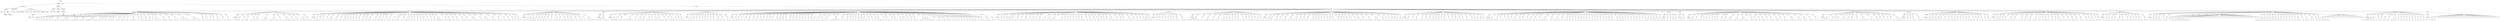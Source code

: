 digraph Tree {
	"t0" [label = "TEI"];
	"t1" [label = "teiHeader"];
	"t2" [label = "fileDesc"];
	"t3" [label = "titleStmt"];
	"t4" [label = "title"];
	"t5" [label = "title"];
	"t6" [label = "author"];
	"t7" [label = "surname"];
	"t8" [label = "forename"];
	"t9" [label = "publicationStmt"];
	"t10" [label = "p"];
	"t11" [label = "idno"];
	"t12" [label = "sourceDesc"];
	"t13" [label = "genre"];
	"t14" [label = "inspiration"];
	"t15" [label = "structure"];
	"t16" [label = "type"];
	"t17" [label = "periode"];
	"t18" [label = "taille"];
	"t19" [label = "permalien"];
	"t20" [label = "sources"];
	"t21" [label = "source"];
	"t22" [label = "author"];
	"t23" [label = "text"];
	"t24" [label = "profileDesc"];
	"t25" [label = "creation"];
	"t26" [label = "date"];
	"t27" [label = "date"];
	"t28" [label = "langUsage"];
	"t29" [label = "language"];
	"t30" [label = "textClass"];
	"t31" [label = "keywords"];
	"t32" [label = "term"];
	"t33" [label = "text"];
	"t34" [label = "body"];
	"t35" [label = "div1"];
	"t36" [label = "head"];
	"t37" [label = "div2"];
	"t38" [label = "head"];
	"t39" [label = "listPerson"];
	"t40" [label = "sp"];
	"t41" [label = "p"];
	"t42" [label = "s"];
	"t43" [label = "s"];
	"t44" [label = "sp"];
	"t45" [label = "p"];
	"t46" [label = "s"];
	"t47" [label = "sp"];
	"t48" [label = "p"];
	"t49" [label = "s"];
	"t50" [label = "sp"];
	"t51" [label = "p"];
	"t52" [label = "s"];
	"t53" [label = "sp"];
	"t54" [label = "p"];
	"t55" [label = "s"];
	"t56" [label = "s"];
	"t57" [label = "sp"];
	"t58" [label = "p"];
	"t59" [label = "s"];
	"t60" [label = "s"];
	"t61" [label = "sp"];
	"t62" [label = "p"];
	"t63" [label = "s"];
	"t64" [label = "s"];
	"t65" [label = "s"];
	"t66" [label = "s"];
	"t67" [label = "sp"];
	"t68" [label = "p"];
	"t69" [label = "s"];
	"t70" [label = "s"];
	"t71" [label = "s"];
	"t72" [label = "sp"];
	"t73" [label = "p"];
	"t74" [label = "s"];
	"t75" [label = "s"];
	"t76" [label = "sp"];
	"t77" [label = "p"];
	"t78" [label = "s"];
	"t79" [label = "s"];
	"t80" [label = "s"];
	"t81" [label = "s"];
	"t82" [label = "s"];
	"t83" [label = "sp"];
	"t84" [label = "p"];
	"t85" [label = "s"];
	"t86" [label = "sp"];
	"t87" [label = "p"];
	"t88" [label = "s"];
	"t89" [label = "sp"];
	"t90" [label = "p"];
	"t91" [label = "s"];
	"t92" [label = "sp"];
	"t93" [label = "p"];
	"t94" [label = "s"];
	"t95" [label = "sp"];
	"t96" [label = "p"];
	"t97" [label = "s"];
	"t98" [label = "s"];
	"t99" [label = "sp"];
	"t100" [label = "p"];
	"t101" [label = "s"];
	"t102" [label = "s"];
	"t103" [label = "sp"];
	"t104" [label = "p"];
	"t105" [label = "s"];
	"t106" [label = "sp"];
	"t107" [label = "p"];
	"t108" [label = "s"];
	"t109" [label = "s"];
	"t110" [label = "sp"];
	"t111" [label = "p"];
	"t112" [label = "s"];
	"t113" [label = "s"];
	"t114" [label = "s"];
	"t115" [label = "sp"];
	"t116" [label = "p"];
	"t117" [label = "s"];
	"t118" [label = "sp"];
	"t119" [label = "p"];
	"t120" [label = "s"];
	"t121" [label = "s"];
	"t122" [label = "sp"];
	"t123" [label = "p"];
	"t124" [label = "s"];
	"t125" [label = "sp"];
	"t126" [label = "p"];
	"t127" [label = "s"];
	"t128" [label = "sp"];
	"t129" [label = "p"];
	"t130" [label = "s"];
	"t131" [label = "sp"];
	"t132" [label = "p"];
	"t133" [label = "s"];
	"t134" [label = "s"];
	"t135" [label = "s"];
	"t136" [label = "sp"];
	"t137" [label = "p"];
	"t138" [label = "s"];
	"t139" [label = "s"];
	"t140" [label = "sp"];
	"t141" [label = "p"];
	"t142" [label = "s"];
	"t143" [label = "s"];
	"t144" [label = "sp"];
	"t145" [label = "p"];
	"t146" [label = "s"];
	"t147" [label = "s"];
	"t148" [label = "sp"];
	"t149" [label = "p"];
	"t150" [label = "s"];
	"t151" [label = "s"];
	"t152" [label = "s"];
	"t153" [label = "s"];
	"t154" [label = "sp"];
	"t155" [label = "p"];
	"t156" [label = "s"];
	"t157" [label = "s"];
	"t158" [label = "s"];
	"t159" [label = "s"];
	"t160" [label = "sp"];
	"t161" [label = "p"];
	"t162" [label = "s"];
	"t163" [label = "s"];
	"t164" [label = "sp"];
	"t165" [label = "p"];
	"t166" [label = "s"];
	"t167" [label = "sp"];
	"t168" [label = "p"];
	"t169" [label = "s"];
	"t170" [label = "sp"];
	"t171" [label = "p"];
	"t172" [label = "s"];
	"t173" [label = "sp"];
	"t174" [label = "p"];
	"t175" [label = "s"];
	"t176" [label = "s"];
	"t177" [label = "s"];
	"t178" [label = "sp"];
	"t179" [label = "p"];
	"t180" [label = "s"];
	"t181" [label = "sp"];
	"t182" [label = "p"];
	"t183" [label = "s"];
	"t184" [label = "s"];
	"t185" [label = "div2"];
	"t186" [label = "head"];
	"t187" [label = "listPerson"];
	"t188" [label = "sp"];
	"t189" [label = "p"];
	"t190" [label = "s"];
	"t191" [label = "s"];
	"t192" [label = "s"];
	"t193" [label = "sp"];
	"t194" [label = "p"];
	"t195" [label = "s"];
	"t196" [label = "sp"];
	"t197" [label = "p"];
	"t198" [label = "s"];
	"t199" [label = "s"];
	"t200" [label = "sp"];
	"t201" [label = "p"];
	"t202" [label = "s"];
	"t203" [label = "sp"];
	"t204" [label = "p"];
	"t205" [label = "s"];
	"t206" [label = "s"];
	"t207" [label = "s"];
	"t208" [label = "sp"];
	"t209" [label = "p"];
	"t210" [label = "s"];
	"t211" [label = "s"];
	"t212" [label = "s"];
	"t213" [label = "sp"];
	"t214" [label = "p"];
	"t215" [label = "s"];
	"t216" [label = "s"];
	"t217" [label = "s"];
	"t218" [label = "s"];
	"t219" [label = "sp"];
	"t220" [label = "p"];
	"t221" [label = "s"];
	"t222" [label = "sp"];
	"t223" [label = "p"];
	"t224" [label = "s"];
	"t225" [label = "s"];
	"t226" [label = "s"];
	"t227" [label = "s"];
	"t228" [label = "sp"];
	"t229" [label = "p"];
	"t230" [label = "s"];
	"t231" [label = "sp"];
	"t232" [label = "p"];
	"t233" [label = "s"];
	"t234" [label = "sp"];
	"t235" [label = "p"];
	"t236" [label = "s"];
	"t237" [label = "s"];
	"t238" [label = "s"];
	"t239" [label = "s"];
	"t240" [label = "sp"];
	"t241" [label = "p"];
	"t242" [label = "s"];
	"t243" [label = "div2"];
	"t244" [label = "head"];
	"t245" [label = "listPerson"];
	"t246" [label = "sp"];
	"t247" [label = "p"];
	"t248" [label = "s"];
	"t249" [label = "s"];
	"t250" [label = "sp"];
	"t251" [label = "p"];
	"t252" [label = "s"];
	"t253" [label = "sp"];
	"t254" [label = "p"];
	"t255" [label = "s"];
	"t256" [label = "sp"];
	"t257" [label = "p"];
	"t258" [label = "s"];
	"t259" [label = "sp"];
	"t260" [label = "p"];
	"t261" [label = "s"];
	"t262" [label = "s"];
	"t263" [label = "sp"];
	"t264" [label = "p"];
	"t265" [label = "s"];
	"t266" [label = "s"];
	"t267" [label = "sp"];
	"t268" [label = "p"];
	"t269" [label = "s"];
	"t270" [label = "sp"];
	"t271" [label = "p"];
	"t272" [label = "s"];
	"t273" [label = "s"];
	"t274" [label = "sp"];
	"t275" [label = "p"];
	"t276" [label = "s"];
	"t277" [label = "sp"];
	"t278" [label = "p"];
	"t279" [label = "s"];
	"t280" [label = "sp"];
	"t281" [label = "p"];
	"t282" [label = "s"];
	"t283" [label = "sp"];
	"t284" [label = "p"];
	"t285" [label = "s"];
	"t286" [label = "sp"];
	"t287" [label = "p"];
	"t288" [label = "s"];
	"t289" [label = "sp"];
	"t290" [label = "p"];
	"t291" [label = "s"];
	"t292" [label = "sp"];
	"t293" [label = "p"];
	"t294" [label = "s"];
	"t295" [label = "sp"];
	"t296" [label = "p"];
	"t297" [label = "s"];
	"t298" [label = "s"];
	"t299" [label = "sp"];
	"t300" [label = "p"];
	"t301" [label = "s"];
	"t302" [label = "s"];
	"t303" [label = "sp"];
	"t304" [label = "p"];
	"t305" [label = "s"];
	"t306" [label = "sp"];
	"t307" [label = "p"];
	"t308" [label = "s"];
	"t309" [label = "sp"];
	"t310" [label = "p"];
	"t311" [label = "s"];
	"t312" [label = "sp"];
	"t313" [label = "p"];
	"t314" [label = "s"];
	"t315" [label = "s"];
	"t316" [label = "sp"];
	"t317" [label = "p"];
	"t318" [label = "s"];
	"t319" [label = "sp"];
	"t320" [label = "p"];
	"t321" [label = "s"];
	"t322" [label = "s"];
	"t323" [label = "sp"];
	"t324" [label = "p"];
	"t325" [label = "s"];
	"t326" [label = "sp"];
	"t327" [label = "p"];
	"t328" [label = "s"];
	"t329" [label = "s"];
	"t330" [label = "s"];
	"t331" [label = "sp"];
	"t332" [label = "p"];
	"t333" [label = "s"];
	"t334" [label = "sp"];
	"t335" [label = "p"];
	"t336" [label = "s"];
	"t337" [label = "sp"];
	"t338" [label = "p"];
	"t339" [label = "s"];
	"t340" [label = "sp"];
	"t341" [label = "p"];
	"t342" [label = "s"];
	"t343" [label = "sp"];
	"t344" [label = "p"];
	"t345" [label = "s"];
	"t346" [label = "s"];
	"t347" [label = "sp"];
	"t348" [label = "p"];
	"t349" [label = "s"];
	"t350" [label = "sp"];
	"t351" [label = "p"];
	"t352" [label = "s"];
	"t353" [label = "sp"];
	"t354" [label = "p"];
	"t355" [label = "s"];
	"t356" [label = "sp"];
	"t357" [label = "p"];
	"t358" [label = "s"];
	"t359" [label = "s"];
	"t360" [label = "s"];
	"t361" [label = "sp"];
	"t362" [label = "p"];
	"t363" [label = "s"];
	"t364" [label = "s"];
	"t365" [label = "sp"];
	"t366" [label = "p"];
	"t367" [label = "s"];
	"t368" [label = "sp"];
	"t369" [label = "p"];
	"t370" [label = "s"];
	"t371" [label = "sp"];
	"t372" [label = "p"];
	"t373" [label = "s"];
	"t374" [label = "s"];
	"t375" [label = "sp"];
	"t376" [label = "p"];
	"t377" [label = "s"];
	"t378" [label = "s"];
	"t379" [label = "sp"];
	"t380" [label = "p"];
	"t381" [label = "s"];
	"t382" [label = "sp"];
	"t383" [label = "p"];
	"t384" [label = "s"];
	"t385" [label = "s"];
	"t386" [label = "s"];
	"t387" [label = "s"];
	"t388" [label = "sp"];
	"t389" [label = "p"];
	"t390" [label = "s"];
	"t391" [label = "sp"];
	"t392" [label = "p"];
	"t393" [label = "s"];
	"t394" [label = "s"];
	"t395" [label = "s"];
	"t396" [label = "sp"];
	"t397" [label = "p"];
	"t398" [label = "s"];
	"t399" [label = "s"];
	"t400" [label = "sp"];
	"t401" [label = "p"];
	"t402" [label = "s"];
	"t403" [label = "s"];
	"t404" [label = "sp"];
	"t405" [label = "p"];
	"t406" [label = "s"];
	"t407" [label = "s"];
	"t408" [label = "sp"];
	"t409" [label = "p"];
	"t410" [label = "s"];
	"t411" [label = "sp"];
	"t412" [label = "p"];
	"t413" [label = "s"];
	"t414" [label = "sp"];
	"t415" [label = "p"];
	"t416" [label = "s"];
	"t417" [label = "sp"];
	"t418" [label = "p"];
	"t419" [label = "s"];
	"t420" [label = "s"];
	"t421" [label = "div2"];
	"t422" [label = "head"];
	"t423" [label = "listPerson"];
	"t424" [label = "sp"];
	"t425" [label = "p"];
	"t426" [label = "s"];
	"t427" [label = "sp"];
	"t428" [label = "p"];
	"t429" [label = "s"];
	"t430" [label = "sp"];
	"t431" [label = "p"];
	"t432" [label = "s"];
	"t433" [label = "sp"];
	"t434" [label = "p"];
	"t435" [label = "s"];
	"t436" [label = "sp"];
	"t437" [label = "p"];
	"t438" [label = "s"];
	"t439" [label = "sp"];
	"t440" [label = "p"];
	"t441" [label = "s"];
	"t442" [label = "sp"];
	"t443" [label = "p"];
	"t444" [label = "s"];
	"t445" [label = "s"];
	"t446" [label = "sp"];
	"t447" [label = "p"];
	"t448" [label = "s"];
	"t449" [label = "sp"];
	"t450" [label = "p"];
	"t451" [label = "s"];
	"t452" [label = "s"];
	"t453" [label = "sp"];
	"t454" [label = "p"];
	"t455" [label = "s"];
	"t456" [label = "s"];
	"t457" [label = "s"];
	"t458" [label = "sp"];
	"t459" [label = "p"];
	"t460" [label = "s"];
	"t461" [label = "sp"];
	"t462" [label = "p"];
	"t463" [label = "s"];
	"t464" [label = "sp"];
	"t465" [label = "p"];
	"t466" [label = "s"];
	"t467" [label = "sp"];
	"t468" [label = "p"];
	"t469" [label = "s"];
	"t470" [label = "s"];
	"t471" [label = "sp"];
	"t472" [label = "p"];
	"t473" [label = "s"];
	"t474" [label = "sp"];
	"t475" [label = "p"];
	"t476" [label = "s"];
	"t477" [label = "s"];
	"t478" [label = "sp"];
	"t479" [label = "p"];
	"t480" [label = "s"];
	"t481" [label = "sp"];
	"t482" [label = "p"];
	"t483" [label = "s"];
	"t484" [label = "s"];
	"t485" [label = "s"];
	"t486" [label = "div2"];
	"t487" [label = "head"];
	"t488" [label = "listPerson"];
	"t489" [label = "sp"];
	"t490" [label = "p"];
	"t491" [label = "s"];
	"t492" [label = "s"];
	"t493" [label = "s"];
	"t494" [label = "s"];
	"t495" [label = "s"];
	"t496" [label = "div2"];
	"t497" [label = "head"];
	"t498" [label = "listPerson"];
	"t499" [label = "sp"];
	"t500" [label = "p"];
	"t501" [label = "s"];
	"t502" [label = "sp"];
	"t503" [label = "p"];
	"t504" [label = "s"];
	"t505" [label = "s"];
	"t506" [label = "sp"];
	"t507" [label = "p"];
	"t508" [label = "s"];
	"t509" [label = "s"];
	"t510" [label = "sp"];
	"t511" [label = "p"];
	"t512" [label = "s"];
	"t513" [label = "s"];
	"t514" [label = "s"];
	"t515" [label = "s"];
	"t516" [label = "sp"];
	"t517" [label = "p"];
	"t518" [label = "s"];
	"t519" [label = "sp"];
	"t520" [label = "p"];
	"t521" [label = "s"];
	"t522" [label = "sp"];
	"t523" [label = "p"];
	"t524" [label = "s"];
	"t525" [label = "s"];
	"t526" [label = "sp"];
	"t527" [label = "p"];
	"t528" [label = "s"];
	"t529" [label = "s"];
	"t530" [label = "sp"];
	"t531" [label = "p"];
	"t532" [label = "s"];
	"t533" [label = "sp"];
	"t534" [label = "p"];
	"t535" [label = "s"];
	"t536" [label = "s"];
	"t537" [label = "s"];
	"t538" [label = "sp"];
	"t539" [label = "p"];
	"t540" [label = "s"];
	"t541" [label = "sp"];
	"t542" [label = "p"];
	"t543" [label = "s"];
	"t544" [label = "sp"];
	"t545" [label = "p"];
	"t546" [label = "s"];
	"t547" [label = "sp"];
	"t548" [label = "p"];
	"t549" [label = "s"];
	"t550" [label = "s"];
	"t551" [label = "s"];
	"t552" [label = "sp"];
	"t553" [label = "p"];
	"t554" [label = "s"];
	"t555" [label = "sp"];
	"t556" [label = "p"];
	"t557" [label = "s"];
	"t558" [label = "sp"];
	"t559" [label = "p"];
	"t560" [label = "s"];
	"t561" [label = "div2"];
	"t562" [label = "head"];
	"t563" [label = "listPerson"];
	"t564" [label = "sp"];
	"t565" [label = "p"];
	"t566" [label = "s"];
	"t567" [label = "s"];
	"t568" [label = "sp"];
	"t569" [label = "p"];
	"t570" [label = "s"];
	"t571" [label = "sp"];
	"t572" [label = "p"];
	"t573" [label = "s"];
	"t574" [label = "sp"];
	"t575" [label = "p"];
	"t576" [label = "s"];
	"t577" [label = "sp"];
	"t578" [label = "p"];
	"t579" [label = "s"];
	"t580" [label = "sp"];
	"t581" [label = "p"];
	"t582" [label = "s"];
	"t583" [label = "sp"];
	"t584" [label = "p"];
	"t585" [label = "s"];
	"t586" [label = "sp"];
	"t587" [label = "p"];
	"t588" [label = "s"];
	"t589" [label = "sp"];
	"t590" [label = "p"];
	"t591" [label = "s"];
	"t592" [label = "sp"];
	"t593" [label = "p"];
	"t594" [label = "s"];
	"t595" [label = "s"];
	"t596" [label = "s"];
	"t597" [label = "sp"];
	"t598" [label = "p"];
	"t599" [label = "s"];
	"t600" [label = "sp"];
	"t601" [label = "p"];
	"t602" [label = "s"];
	"t603" [label = "s"];
	"t604" [label = "div2"];
	"t605" [label = "head"];
	"t606" [label = "listPerson"];
	"t607" [label = "sp"];
	"t608" [label = "p"];
	"t609" [label = "s"];
	"t610" [label = "sp"];
	"t611" [label = "p"];
	"t612" [label = "s"];
	"t613" [label = "s"];
	"t614" [label = "sp"];
	"t615" [label = "p"];
	"t616" [label = "s"];
	"t617" [label = "sp"];
	"t618" [label = "p"];
	"t619" [label = "s"];
	"t620" [label = "sp"];
	"t621" [label = "p"];
	"t622" [label = "s"];
	"t623" [label = "s"];
	"t624" [label = "sp"];
	"t625" [label = "p"];
	"t626" [label = "s"];
	"t627" [label = "sp"];
	"t628" [label = "p"];
	"t629" [label = "s"];
	"t630" [label = "sp"];
	"t631" [label = "p"];
	"t632" [label = "s"];
	"t633" [label = "sp"];
	"t634" [label = "p"];
	"t635" [label = "s"];
	"t636" [label = "s"];
	"t637" [label = "sp"];
	"t638" [label = "p"];
	"t639" [label = "s"];
	"t640" [label = "sp"];
	"t641" [label = "p"];
	"t642" [label = "s"];
	"t643" [label = "sp"];
	"t644" [label = "p"];
	"t645" [label = "s"];
	"t646" [label = "sp"];
	"t647" [label = "p"];
	"t648" [label = "s"];
	"t649" [label = "sp"];
	"t650" [label = "p"];
	"t651" [label = "s"];
	"t652" [label = "s"];
	"t653" [label = "sp"];
	"t654" [label = "p"];
	"t655" [label = "s"];
	"t656" [label = "sp"];
	"t657" [label = "p"];
	"t658" [label = "s"];
	"t659" [label = "sp"];
	"t660" [label = "p"];
	"t661" [label = "s"];
	"t662" [label = "sp"];
	"t663" [label = "p"];
	"t664" [label = "s"];
	"t665" [label = "sp"];
	"t666" [label = "p"];
	"t667" [label = "s"];
	"t668" [label = "sp"];
	"t669" [label = "p"];
	"t670" [label = "s"];
	"t671" [label = "s"];
	"t672" [label = "sp"];
	"t673" [label = "p"];
	"t674" [label = "s"];
	"t675" [label = "sp"];
	"t676" [label = "p"];
	"t677" [label = "s"];
	"t678" [label = "sp"];
	"t679" [label = "p"];
	"t680" [label = "s"];
	"t681" [label = "sp"];
	"t682" [label = "p"];
	"t683" [label = "s"];
	"t684" [label = "sp"];
	"t685" [label = "p"];
	"t686" [label = "s"];
	"t687" [label = "sp"];
	"t688" [label = "p"];
	"t689" [label = "s"];
	"t690" [label = "sp"];
	"t691" [label = "p"];
	"t692" [label = "s"];
	"t693" [label = "sp"];
	"t694" [label = "p"];
	"t695" [label = "s"];
	"t696" [label = "s"];
	"t697" [label = "s"];
	"t698" [label = "sp"];
	"t699" [label = "p"];
	"t700" [label = "s"];
	"t701" [label = "s"];
	"t702" [label = "s"];
	"t703" [label = "s"];
	"t704" [label = "sp"];
	"t705" [label = "p"];
	"t706" [label = "s"];
	"t707" [label = "sp"];
	"t708" [label = "p"];
	"t709" [label = "s"];
	"t710" [label = "s"];
	"t711" [label = "sp"];
	"t712" [label = "p"];
	"t713" [label = "s"];
	"t714" [label = "sp"];
	"t715" [label = "p"];
	"t716" [label = "s"];
	"t717" [label = "sp"];
	"t718" [label = "p"];
	"t719" [label = "s"];
	"t720" [label = "sp"];
	"t721" [label = "p"];
	"t722" [label = "s"];
	"t723" [label = "s"];
	"t724" [label = "sp"];
	"t725" [label = "p"];
	"t726" [label = "s"];
	"t727" [label = "sp"];
	"t728" [label = "p"];
	"t729" [label = "s"];
	"t730" [label = "sp"];
	"t731" [label = "p"];
	"t732" [label = "s"];
	"t733" [label = "sp"];
	"t734" [label = "p"];
	"t735" [label = "s"];
	"t736" [label = "sp"];
	"t737" [label = "p"];
	"t738" [label = "s"];
	"t739" [label = "sp"];
	"t740" [label = "p"];
	"t741" [label = "s"];
	"t742" [label = "s"];
	"t743" [label = "s"];
	"t744" [label = "sp"];
	"t745" [label = "p"];
	"t746" [label = "s"];
	"t747" [label = "sp"];
	"t748" [label = "p"];
	"t749" [label = "s"];
	"t750" [label = "sp"];
	"t751" [label = "p"];
	"t752" [label = "s"];
	"t753" [label = "sp"];
	"t754" [label = "p"];
	"t755" [label = "s"];
	"t756" [label = "s"];
	"t757" [label = "sp"];
	"t758" [label = "p"];
	"t759" [label = "s"];
	"t760" [label = "s"];
	"t761" [label = "sp"];
	"t762" [label = "p"];
	"t763" [label = "s"];
	"t764" [label = "sp"];
	"t765" [label = "p"];
	"t766" [label = "s"];
	"t767" [label = "sp"];
	"t768" [label = "p"];
	"t769" [label = "s"];
	"t770" [label = "sp"];
	"t771" [label = "p"];
	"t772" [label = "s"];
	"t773" [label = "s"];
	"t774" [label = "sp"];
	"t775" [label = "p"];
	"t776" [label = "s"];
	"t777" [label = "s"];
	"t778" [label = "s"];
	"t779" [label = "s"];
	"t780" [label = "s"];
	"t781" [label = "sp"];
	"t782" [label = "p"];
	"t783" [label = "s"];
	"t784" [label = "sp"];
	"t785" [label = "p"];
	"t786" [label = "s"];
	"t787" [label = "sp"];
	"t788" [label = "p"];
	"t789" [label = "s"];
	"t790" [label = "s"];
	"t791" [label = "sp"];
	"t792" [label = "p"];
	"t793" [label = "s"];
	"t794" [label = "sp"];
	"t795" [label = "p"];
	"t796" [label = "s"];
	"t797" [label = "s"];
	"t798" [label = "sp"];
	"t799" [label = "p"];
	"t800" [label = "s"];
	"t801" [label = "sp"];
	"t802" [label = "p"];
	"t803" [label = "s"];
	"t804" [label = "sp"];
	"t805" [label = "p"];
	"t806" [label = "s"];
	"t807" [label = "sp"];
	"t808" [label = "p"];
	"t809" [label = "s"];
	"t810" [label = "sp"];
	"t811" [label = "p"];
	"t812" [label = "s"];
	"t813" [label = "sp"];
	"t814" [label = "p"];
	"t815" [label = "s"];
	"t816" [label = "sp"];
	"t817" [label = "p"];
	"t818" [label = "s"];
	"t819" [label = "sp"];
	"t820" [label = "p"];
	"t821" [label = "s"];
	"t822" [label = "sp"];
	"t823" [label = "p"];
	"t824" [label = "s"];
	"t825" [label = "sp"];
	"t826" [label = "p"];
	"t827" [label = "s"];
	"t828" [label = "sp"];
	"t829" [label = "p"];
	"t830" [label = "s"];
	"t831" [label = "s"];
	"t832" [label = "sp"];
	"t833" [label = "p"];
	"t834" [label = "s"];
	"t835" [label = "s"];
	"t836" [label = "sp"];
	"t837" [label = "p"];
	"t838" [label = "s"];
	"t839" [label = "s"];
	"t840" [label = "div2"];
	"t841" [label = "head"];
	"t842" [label = "listPerson"];
	"t843" [label = "sp"];
	"t844" [label = "p"];
	"t845" [label = "s"];
	"t846" [label = "sp"];
	"t847" [label = "p"];
	"t848" [label = "s"];
	"t849" [label = "sp"];
	"t850" [label = "p"];
	"t851" [label = "s"];
	"t852" [label = "sp"];
	"t853" [label = "p"];
	"t854" [label = "s"];
	"t855" [label = "sp"];
	"t856" [label = "p"];
	"t857" [label = "s"];
	"t858" [label = "s"];
	"t859" [label = "sp"];
	"t860" [label = "p"];
	"t861" [label = "s"];
	"t862" [label = "s"];
	"t863" [label = "sp"];
	"t864" [label = "p"];
	"t865" [label = "s"];
	"t866" [label = "sp"];
	"t867" [label = "p"];
	"t868" [label = "s"];
	"t869" [label = "s"];
	"t870" [label = "sp"];
	"t871" [label = "p"];
	"t872" [label = "s"];
	"t873" [label = "sp"];
	"t874" [label = "p"];
	"t875" [label = "s"];
	"t876" [label = "sp"];
	"t877" [label = "p"];
	"t878" [label = "s"];
	"t879" [label = "sp"];
	"t880" [label = "p"];
	"t881" [label = "s"];
	"t882" [label = "s"];
	"t883" [label = "sp"];
	"t884" [label = "p"];
	"t885" [label = "s"];
	"t886" [label = "sp"];
	"t887" [label = "p"];
	"t888" [label = "s"];
	"t889" [label = "sp"];
	"t890" [label = "p"];
	"t891" [label = "s"];
	"t892" [label = "s"];
	"t893" [label = "s"];
	"t894" [label = "s"];
	"t895" [label = "sp"];
	"t896" [label = "p"];
	"t897" [label = "s"];
	"t898" [label = "s"];
	"t899" [label = "sp"];
	"t900" [label = "p"];
	"t901" [label = "s"];
	"t902" [label = "sp"];
	"t903" [label = "p"];
	"t904" [label = "s"];
	"t905" [label = "sp"];
	"t906" [label = "p"];
	"t907" [label = "s"];
	"t908" [label = "sp"];
	"t909" [label = "p"];
	"t910" [label = "s"];
	"t911" [label = "sp"];
	"t912" [label = "p"];
	"t913" [label = "s"];
	"t914" [label = "sp"];
	"t915" [label = "p"];
	"t916" [label = "s"];
	"t917" [label = "sp"];
	"t918" [label = "p"];
	"t919" [label = "s"];
	"t920" [label = "s"];
	"t921" [label = "sp"];
	"t922" [label = "p"];
	"t923" [label = "s"];
	"t924" [label = "sp"];
	"t925" [label = "p"];
	"t926" [label = "s"];
	"t927" [label = "s"];
	"t928" [label = "sp"];
	"t929" [label = "p"];
	"t930" [label = "s"];
	"t931" [label = "sp"];
	"t932" [label = "p"];
	"t933" [label = "s"];
	"t934" [label = "sp"];
	"t935" [label = "p"];
	"t936" [label = "s"];
	"t937" [label = "sp"];
	"t938" [label = "p"];
	"t939" [label = "s"];
	"t940" [label = "sp"];
	"t941" [label = "p"];
	"t942" [label = "s"];
	"t943" [label = "sp"];
	"t944" [label = "p"];
	"t945" [label = "s"];
	"t946" [label = "s"];
	"t947" [label = "s"];
	"t948" [label = "sp"];
	"t949" [label = "p"];
	"t950" [label = "s"];
	"t951" [label = "sp"];
	"t952" [label = "p"];
	"t953" [label = "s"];
	"t954" [label = "sp"];
	"t955" [label = "p"];
	"t956" [label = "s"];
	"t957" [label = "sp"];
	"t958" [label = "p"];
	"t959" [label = "s"];
	"t960" [label = "s"];
	"t961" [label = "s"];
	"t962" [label = "s"];
	"t963" [label = "sp"];
	"t964" [label = "p"];
	"t965" [label = "s"];
	"t966" [label = "sp"];
	"t967" [label = "p"];
	"t968" [label = "s"];
	"t969" [label = "sp"];
	"t970" [label = "p"];
	"t971" [label = "s"];
	"t972" [label = "sp"];
	"t973" [label = "p"];
	"t974" [label = "s"];
	"t975" [label = "s"];
	"t976" [label = "sp"];
	"t977" [label = "p"];
	"t978" [label = "s"];
	"t979" [label = "sp"];
	"t980" [label = "p"];
	"t981" [label = "s"];
	"t982" [label = "div2"];
	"t983" [label = "head"];
	"t984" [label = "listPerson"];
	"t985" [label = "sp"];
	"t986" [label = "p"];
	"t987" [label = "s"];
	"t988" [label = "sp"];
	"t989" [label = "p"];
	"t990" [label = "s"];
	"t991" [label = "sp"];
	"t992" [label = "p"];
	"t993" [label = "s"];
	"t994" [label = "sp"];
	"t995" [label = "p"];
	"t996" [label = "s"];
	"t997" [label = "sp"];
	"t998" [label = "p"];
	"t999" [label = "s"];
	"t1000" [label = "sp"];
	"t1001" [label = "p"];
	"t1002" [label = "s"];
	"t1003" [label = "sp"];
	"t1004" [label = "p"];
	"t1005" [label = "s"];
	"t1006" [label = "sp"];
	"t1007" [label = "p"];
	"t1008" [label = "s"];
	"t1009" [label = "s"];
	"t1010" [label = "sp"];
	"t1011" [label = "p"];
	"t1012" [label = "s"];
	"t1013" [label = "s"];
	"t1014" [label = "div2"];
	"t1015" [label = "head"];
	"t1016" [label = "listPerson"];
	"t1017" [label = "sp"];
	"t1018" [label = "p"];
	"t1019" [label = "s"];
	"t1020" [label = "s"];
	"t1021" [label = "s"];
	"t1022" [label = "s"];
	"t1023" [label = "s"];
	"t1024" [label = "sp"];
	"t1025" [label = "p"];
	"t1026" [label = "s"];
	"t1027" [label = "sp"];
	"t1028" [label = "p"];
	"t1029" [label = "s"];
	"t1030" [label = "s"];
	"t1031" [label = "s"];
	"t1032" [label = "sp"];
	"t1033" [label = "p"];
	"t1034" [label = "s"];
	"t1035" [label = "sp"];
	"t1036" [label = "p"];
	"t1037" [label = "s"];
	"t1038" [label = "s"];
	"t1039" [label = "sp"];
	"t1040" [label = "p"];
	"t1041" [label = "s"];
	"t1042" [label = "s"];
	"t1043" [label = "sp"];
	"t1044" [label = "p"];
	"t1045" [label = "s"];
	"t1046" [label = "sp"];
	"t1047" [label = "p"];
	"t1048" [label = "s"];
	"t1049" [label = "sp"];
	"t1050" [label = "p"];
	"t1051" [label = "s"];
	"t1052" [label = "sp"];
	"t1053" [label = "p"];
	"t1054" [label = "s"];
	"t1055" [label = "sp"];
	"t1056" [label = "p"];
	"t1057" [label = "s"];
	"t1058" [label = "s"];
	"t1059" [label = "sp"];
	"t1060" [label = "p"];
	"t1061" [label = "s"];
	"t1062" [label = "sp"];
	"t1063" [label = "p"];
	"t1064" [label = "s"];
	"t1065" [label = "sp"];
	"t1066" [label = "p"];
	"t1067" [label = "s"];
	"t1068" [label = "s"];
	"t1069" [label = "sp"];
	"t1070" [label = "p"];
	"t1071" [label = "s"];
	"t1072" [label = "sp"];
	"t1073" [label = "p"];
	"t1074" [label = "s"];
	"t1075" [label = "sp"];
	"t1076" [label = "p"];
	"t1077" [label = "s"];
	"t1078" [label = "sp"];
	"t1079" [label = "p"];
	"t1080" [label = "s"];
	"t1081" [label = "div2"];
	"t1082" [label = "head"];
	"t1083" [label = "listPerson"];
	"t1084" [label = "sp"];
	"t1085" [label = "p"];
	"t1086" [label = "s"];
	"t1087" [label = "sp"];
	"t1088" [label = "p"];
	"t1089" [label = "s"];
	"t1090" [label = "s"];
	"t1091" [label = "sp"];
	"t1092" [label = "p"];
	"t1093" [label = "s"];
	"t1094" [label = "s"];
	"t1095" [label = "sp"];
	"t1096" [label = "p"];
	"t1097" [label = "s"];
	"t1098" [label = "sp"];
	"t1099" [label = "p"];
	"t1100" [label = "s"];
	"t1101" [label = "s"];
	"t1102" [label = "sp"];
	"t1103" [label = "p"];
	"t1104" [label = "s"];
	"t1105" [label = "s"];
	"t1106" [label = "sp"];
	"t1107" [label = "p"];
	"t1108" [label = "s"];
	"t1109" [label = "s"];
	"t1110" [label = "sp"];
	"t1111" [label = "p"];
	"t1112" [label = "s"];
	"t1113" [label = "sp"];
	"t1114" [label = "p"];
	"t1115" [label = "s"];
	"t1116" [label = "sp"];
	"t1117" [label = "p"];
	"t1118" [label = "s"];
	"t1119" [label = "s"];
	"t1120" [label = "sp"];
	"t1121" [label = "p"];
	"t1122" [label = "s"];
	"t1123" [label = "s"];
	"t1124" [label = "sp"];
	"t1125" [label = "p"];
	"t1126" [label = "s"];
	"t1127" [label = "sp"];
	"t1128" [label = "p"];
	"t1129" [label = "s"];
	"t1130" [label = "sp"];
	"t1131" [label = "p"];
	"t1132" [label = "s"];
	"t1133" [label = "sp"];
	"t1134" [label = "p"];
	"t1135" [label = "s"];
	"t1136" [label = "sp"];
	"t1137" [label = "p"];
	"t1138" [label = "s"];
	"t1139" [label = "sp"];
	"t1140" [label = "p"];
	"t1141" [label = "s"];
	"t1142" [label = "sp"];
	"t1143" [label = "p"];
	"t1144" [label = "s"];
	"t1145" [label = "s"];
	"t1146" [label = "sp"];
	"t1147" [label = "p"];
	"t1148" [label = "s"];
	"t1149" [label = "sp"];
	"t1150" [label = "p"];
	"t1151" [label = "s"];
	"t1152" [label = "sp"];
	"t1153" [label = "p"];
	"t1154" [label = "s"];
	"t1155" [label = "sp"];
	"t1156" [label = "p"];
	"t1157" [label = "s"];
	"t1158" [label = "s"];
	"t1159" [label = "sp"];
	"t1160" [label = "p"];
	"t1161" [label = "s"];
	"t1162" [label = "sp"];
	"t1163" [label = "p"];
	"t1164" [label = "s"];
	"t1165" [label = "sp"];
	"t1166" [label = "p"];
	"t1167" [label = "s"];
	"t1168" [label = "s"];
	"t1169" [label = "s"];
	"t1170" [label = "sp"];
	"t1171" [label = "p"];
	"t1172" [label = "s"];
	"t1173" [label = "sp"];
	"t1174" [label = "p"];
	"t1175" [label = "s"];
	"t1176" [label = "s"];
	"t1177" [label = "sp"];
	"t1178" [label = "p"];
	"t1179" [label = "s"];
	"t1180" [label = "s"];
	"t1181" [label = "s"];
	"t1182" [label = "sp"];
	"t1183" [label = "p"];
	"t1184" [label = "s"];
	"t1185" [label = "s"];
	"t1186" [label = "sp"];
	"t1187" [label = "p"];
	"t1188" [label = "s"];
	"t1189" [label = "sp"];
	"t1190" [label = "p"];
	"t1191" [label = "s"];
	"t1192" [label = "sp"];
	"t1193" [label = "p"];
	"t1194" [label = "s"];
	"t1195" [label = "sp"];
	"t1196" [label = "p"];
	"t1197" [label = "s"];
	"t1198" [label = "sp"];
	"t1199" [label = "p"];
	"t1200" [label = "s"];
	"t1201" [label = "sp"];
	"t1202" [label = "p"];
	"t1203" [label = "s"];
	"t1204" [label = "div2"];
	"t1205" [label = "head"];
	"t1206" [label = "listPerson"];
	"t1207" [label = "sp"];
	"t1208" [label = "p"];
	"t1209" [label = "s"];
	"t1210" [label = "s"];
	"t1211" [label = "sp"];
	"t1212" [label = "p"];
	"t1213" [label = "s"];
	"t1214" [label = "sp"];
	"t1215" [label = "p"];
	"t1216" [label = "s"];
	"t1217" [label = "s"];
	"t1218" [label = "sp"];
	"t1219" [label = "p"];
	"t1220" [label = "s"];
	"t1221" [label = "s"];
	"t1222" [label = "sp"];
	"t1223" [label = "p"];
	"t1224" [label = "s"];
	"t1225" [label = "sp"];
	"t1226" [label = "p"];
	"t1227" [label = "s"];
	"t1228" [label = "sp"];
	"t1229" [label = "p"];
	"t1230" [label = "s"];
	"t1231" [label = "s"];
	"t1232" [label = "sp"];
	"t1233" [label = "p"];
	"t1234" [label = "s"];
	"t1235" [label = "sp"];
	"t1236" [label = "p"];
	"t1237" [label = "s"];
	"t1238" [label = "sp"];
	"t1239" [label = "p"];
	"t1240" [label = "s"];
	"t1241" [label = "sp"];
	"t1242" [label = "p"];
	"t1243" [label = "s"];
	"t1244" [label = "s"];
	"t1245" [label = "sp"];
	"t1246" [label = "p"];
	"t1247" [label = "s"];
	"t1248" [label = "sp"];
	"t1249" [label = "p"];
	"t1250" [label = "s"];
	"t1251" [label = "sp"];
	"t1252" [label = "p"];
	"t1253" [label = "s"];
	"t1254" [label = "s"];
	"t1255" [label = "sp"];
	"t1256" [label = "p"];
	"t1257" [label = "s"];
	"t1258" [label = "sp"];
	"t1259" [label = "p"];
	"t1260" [label = "s"];
	"t1261" [label = "sp"];
	"t1262" [label = "p"];
	"t1263" [label = "s"];
	"t1264" [label = "s"];
	"t1265" [label = "sp"];
	"t1266" [label = "p"];
	"t1267" [label = "s"];
	"t1268" [label = "sp"];
	"t1269" [label = "p"];
	"t1270" [label = "s"];
	"t1271" [label = "sp"];
	"t1272" [label = "p"];
	"t1273" [label = "s"];
	"t1274" [label = "sp"];
	"t1275" [label = "p"];
	"t1276" [label = "s"];
	"t1277" [label = "sp"];
	"t1278" [label = "p"];
	"t1279" [label = "s"];
	"t1280" [label = "div2"];
	"t1281" [label = "head"];
	"t1282" [label = "listPerson"];
	"t1283" [label = "sp"];
	"t1284" [label = "p"];
	"t1285" [label = "s"];
	"t1286" [label = "s"];
	"t1287" [label = "s"];
	"t1288" [label = "sp"];
	"t1289" [label = "p"];
	"t1290" [label = "s"];
	"t1291" [label = "s"];
	"t1292" [label = "sp"];
	"t1293" [label = "p"];
	"t1294" [label = "s"];
	"t1295" [label = "sp"];
	"t1296" [label = "p"];
	"t1297" [label = "s"];
	"t1298" [label = "sp"];
	"t1299" [label = "p"];
	"t1300" [label = "s"];
	"t1301" [label = "sp"];
	"t1302" [label = "p"];
	"t1303" [label = "s"];
	"t1304" [label = "sp"];
	"t1305" [label = "p"];
	"t1306" [label = "s"];
	"t1307" [label = "s"];
	"t1308" [label = "s"];
	"t1309" [label = "sp"];
	"t1310" [label = "p"];
	"t1311" [label = "s"];
	"t1312" [label = "sp"];
	"t1313" [label = "p"];
	"t1314" [label = "s"];
	"t1315" [label = "sp"];
	"t1316" [label = "p"];
	"t1317" [label = "s"];
	"t1318" [label = "sp"];
	"t1319" [label = "p"];
	"t1320" [label = "s"];
	"t1321" [label = "s"];
	"t1322" [label = "sp"];
	"t1323" [label = "p"];
	"t1324" [label = "s"];
	"t1325" [label = "sp"];
	"t1326" [label = "p"];
	"t1327" [label = "s"];
	"t1328" [label = "sp"];
	"t1329" [label = "p"];
	"t1330" [label = "s"];
	"t1331" [label = "s"];
	"t1332" [label = "s"];
	"t1333" [label = "s"];
	"t1334" [label = "sp"];
	"t1335" [label = "p"];
	"t1336" [label = "s"];
	"t1337" [label = "sp"];
	"t1338" [label = "p"];
	"t1339" [label = "s"];
	"t1340" [label = "s"];
	"t1341" [label = "s"];
	"t1342" [label = "sp"];
	"t1343" [label = "p"];
	"t1344" [label = "s"];
	"t1345" [label = "sp"];
	"t1346" [label = "p"];
	"t1347" [label = "s"];
	"t1348" [label = "s"];
	"t1349" [label = "sp"];
	"t1350" [label = "p"];
	"t1351" [label = "s"];
	"t1352" [label = "sp"];
	"t1353" [label = "p"];
	"t1354" [label = "s"];
	"t1355" [label = "sp"];
	"t1356" [label = "p"];
	"t1357" [label = "s"];
	"t1358" [label = "sp"];
	"t1359" [label = "p"];
	"t1360" [label = "s"];
	"t1361" [label = "sp"];
	"t1362" [label = "p"];
	"t1363" [label = "s"];
	"t1364" [label = "sp"];
	"t1365" [label = "p"];
	"t1366" [label = "s"];
	"t1367" [label = "sp"];
	"t1368" [label = "p"];
	"t1369" [label = "s"];
	"t1370" [label = "sp"];
	"t1371" [label = "p"];
	"t1372" [label = "s"];
	"t1373" [label = "sp"];
	"t1374" [label = "p"];
	"t1375" [label = "s"];
	"t1376" [label = "sp"];
	"t1377" [label = "p"];
	"t1378" [label = "s"];
	"t1379" [label = "sp"];
	"t1380" [label = "p"];
	"t1381" [label = "s"];
	"t1382" [label = "sp"];
	"t1383" [label = "p"];
	"t1384" [label = "s"];
	"t1385" [label = "sp"];
	"t1386" [label = "p"];
	"t1387" [label = "s"];
	"t1388" [label = "sp"];
	"t1389" [label = "p"];
	"t1390" [label = "s"];
	"t1391" [label = "sp"];
	"t1392" [label = "p"];
	"t1393" [label = "s"];
	"t1394" [label = "sp"];
	"t1395" [label = "p"];
	"t1396" [label = "s"];
	"t1397" [label = "s"];
	"t1398" [label = "sp"];
	"t1399" [label = "p"];
	"t1400" [label = "s"];
	"t1401" [label = "sp"];
	"t1402" [label = "p"];
	"t1403" [label = "s"];
	"t1404" [label = "sp"];
	"t1405" [label = "p"];
	"t1406" [label = "s"];
	"t1407" [label = "sp"];
	"t1408" [label = "p"];
	"t1409" [label = "s"];
	"t1410" [label = "sp"];
	"t1411" [label = "p"];
	"t1412" [label = "s"];
	"t1413" [label = "sp"];
	"t1414" [label = "p"];
	"t1415" [label = "s"];
	"t1416" [label = "sp"];
	"t1417" [label = "p"];
	"t1418" [label = "s"];
	"t1419" [label = "sp"];
	"t1420" [label = "p"];
	"t1421" [label = "s"];
	"t1422" [label = "sp"];
	"t1423" [label = "p"];
	"t1424" [label = "s"];
	"t1425" [label = "sp"];
	"t1426" [label = "p"];
	"t1427" [label = "s"];
	"t1428" [label = "sp"];
	"t1429" [label = "p"];
	"t1430" [label = "s"];
	"t1431" [label = "s"];
	"t1432" [label = "sp"];
	"t1433" [label = "p"];
	"t1434" [label = "s"];
	"t1435" [label = "sp"];
	"t1436" [label = "p"];
	"t1437" [label = "s"];
	"t1438" [label = "s"];
	"t1439" [label = "sp"];
	"t1440" [label = "p"];
	"t1441" [label = "s"];
	"t1442" [label = "sp"];
	"t1443" [label = "p"];
	"t1444" [label = "s"];
	"t1445" [label = "sp"];
	"t1446" [label = "p"];
	"t1447" [label = "s"];
	"t1448" [label = "div2"];
	"t1449" [label = "head"];
	"t1450" [label = "listPerson"];
	"t1451" [label = "sp"];
	"t1452" [label = "p"];
	"t1453" [label = "s"];
	"t1454" [label = "sp"];
	"t1455" [label = "p"];
	"t1456" [label = "s"];
	"t1457" [label = "sp"];
	"t1458" [label = "p"];
	"t1459" [label = "s"];
	"t1460" [label = "sp"];
	"t1461" [label = "p"];
	"t1462" [label = "s"];
	"t1463" [label = "div2"];
	"t1464" [label = "head"];
	"t1465" [label = "listPerson"];
	"t1466" [label = "sp"];
	"t1467" [label = "p"];
	"t1468" [label = "s"];
	"t1469" [label = "s"];
	"t1470" [label = "s"];
	"t1471" [label = "div2"];
	"t1472" [label = "head"];
	"t1473" [label = "listPerson"];
	"t1474" [label = "sp"];
	"t1475" [label = "p"];
	"t1476" [label = "s"];
	"t1477" [label = "s"];
	"t1478" [label = "s"];
	"t1479" [label = "sp"];
	"t1480" [label = "p"];
	"t1481" [label = "s"];
	"t1482" [label = "sp"];
	"t1483" [label = "p"];
	"t1484" [label = "s"];
	"t1485" [label = "s"];
	"t1486" [label = "sp"];
	"t1487" [label = "p"];
	"t1488" [label = "s"];
	"t1489" [label = "sp"];
	"t1490" [label = "p"];
	"t1491" [label = "s"];
	"t1492" [label = "sp"];
	"t1493" [label = "p"];
	"t1494" [label = "s"];
	"t1495" [label = "sp"];
	"t1496" [label = "p"];
	"t1497" [label = "s"];
	"t1498" [label = "sp"];
	"t1499" [label = "p"];
	"t1500" [label = "s"];
	"t1501" [label = "sp"];
	"t1502" [label = "p"];
	"t1503" [label = "s"];
	"t1504" [label = "sp"];
	"t1505" [label = "p"];
	"t1506" [label = "s"];
	"t1507" [label = "sp"];
	"t1508" [label = "p"];
	"t1509" [label = "s"];
	"t1510" [label = "sp"];
	"t1511" [label = "p"];
	"t1512" [label = "s"];
	"t1513" [label = "s"];
	"t1514" [label = "s"];
	"t1515" [label = "sp"];
	"t1516" [label = "p"];
	"t1517" [label = "s"];
	"t1518" [label = "s"];
	"t1519" [label = "sp"];
	"t1520" [label = "p"];
	"t1521" [label = "s"];
	"t1522" [label = "s"];
	"t1523" [label = "s"];
	"t1524" [label = "s"];
	"t1525" [label = "sp"];
	"t1526" [label = "p"];
	"t1527" [label = "s"];
	"t1528" [label = "s"];
	"t1529" [label = "sp"];
	"t1530" [label = "p"];
	"t1531" [label = "s"];
	"t1532" [label = "sp"];
	"t1533" [label = "p"];
	"t1534" [label = "s"];
	"t1535" [label = "sp"];
	"t1536" [label = "p"];
	"t1537" [label = "s"];
	"t1538" [label = "s"];
	"t1539" [label = "sp"];
	"t1540" [label = "p"];
	"t1541" [label = "s"];
	"t1542" [label = "sp"];
	"t1543" [label = "p"];
	"t1544" [label = "s"];
	"t1545" [label = "s"];
	"t1546" [label = "sp"];
	"t1547" [label = "p"];
	"t1548" [label = "s"];
	"t1549" [label = "s"];
	"t1550" [label = "sp"];
	"t1551" [label = "p"];
	"t1552" [label = "s"];
	"t1553" [label = "sp"];
	"t1554" [label = "p"];
	"t1555" [label = "s"];
	"t1556" [label = "s"];
	"t1557" [label = "sp"];
	"t1558" [label = "p"];
	"t1559" [label = "s"];
	"t1560" [label = "s"];
	"t1561" [label = "s"];
	"t1562" [label = "sp"];
	"t1563" [label = "p"];
	"t1564" [label = "s"];
	"t1565" [label = "s"];
	"t1566" [label = "sp"];
	"t1567" [label = "p"];
	"t1568" [label = "s"];
	"t1569" [label = "s"];
	"t1570" [label = "sp"];
	"t1571" [label = "p"];
	"t1572" [label = "s"];
	"t1573" [label = "s"];
	"t1574" [label = "sp"];
	"t1575" [label = "p"];
	"t1576" [label = "s"];
	"t1577" [label = "s"];
	"t1578" [label = "div2"];
	"t1579" [label = "head"];
	"t1580" [label = "listPerson"];
	"t1581" [label = "sp"];
	"t1582" [label = "p"];
	"t1583" [label = "s"];
	"t1584" [label = "s"];
	"t1585" [label = "s"];
	"t1586" [label = "s"];
	"t1587" [label = "sp"];
	"t1588" [label = "p"];
	"t1589" [label = "s"];
	"t1590" [label = "sp"];
	"t1591" [label = "p"];
	"t1592" [label = "s"];
	"t1593" [label = "sp"];
	"t1594" [label = "p"];
	"t1595" [label = "s"];
	"t1596" [label = "sp"];
	"t1597" [label = "p"];
	"t1598" [label = "s"];
	"t1599" [label = "sp"];
	"t1600" [label = "p"];
	"t1601" [label = "s"];
	"t1602" [label = "sp"];
	"t1603" [label = "p"];
	"t1604" [label = "s"];
	"t1605" [label = "s"];
	"t1606" [label = "s"];
	"t1607" [label = "s"];
	"t1608" [label = "sp"];
	"t1609" [label = "p"];
	"t1610" [label = "s"];
	"t1611" [label = "sp"];
	"t1612" [label = "p"];
	"t1613" [label = "s"];
	"t1614" [label = "s"];
	"t1615" [label = "s"];
	"t1616" [label = "s"];
	"t1617" [label = "sp"];
	"t1618" [label = "p"];
	"t1619" [label = "s"];
	"t1620" [label = "s"];
	"t1621" [label = "sp"];
	"t1622" [label = "p"];
	"t1623" [label = "s"];
	"t1624" [label = "s"];
	"t1625" [label = "sp"];
	"t1626" [label = "p"];
	"t1627" [label = "s"];
	"t1628" [label = "sp"];
	"t1629" [label = "p"];
	"t1630" [label = "s"];
	"t1631" [label = "sp"];
	"t1632" [label = "p"];
	"t1633" [label = "s"];
	"t1634" [label = "sp"];
	"t1635" [label = "p"];
	"t1636" [label = "s"];
	"t1637" [label = "sp"];
	"t1638" [label = "p"];
	"t1639" [label = "s"];
	"t1640" [label = "s"];
	"t1641" [label = "s"];
	"t1642" [label = "s"];
	"t1643" [label = "s"];
	"t1644" [label = "div2"];
	"t1645" [label = "head"];
	"t1646" [label = "listPerson"];
	"t1647" [label = "sp"];
	"t1648" [label = "p"];
	"t1649" [label = "s"];
	"t1650" [label = "sp"];
	"t1651" [label = "p"];
	"t1652" [label = "s"];
	"t1653" [label = "sp"];
	"t1654" [label = "p"];
	"t1655" [label = "s"];
	"t1656" [label = "s"];
	"t1657" [label = "sp"];
	"t1658" [label = "p"];
	"t1659" [label = "s"];
	"t1660" [label = "s"];
	"t1661" [label = "div2"];
	"t1662" [label = "head"];
	"t1663" [label = "listPerson"];
	"t1664" [label = "sp"];
	"t1665" [label = "p"];
	"t1666" [label = "s"];
	"t1667" [label = "sp"];
	"t1668" [label = "p"];
	"t1669" [label = "s"];
	"t1670" [label = "sp"];
	"t1671" [label = "p"];
	"t1672" [label = "s"];
	"t1673" [label = "sp"];
	"t1674" [label = "p"];
	"t1675" [label = "s"];
	"t1676" [label = "sp"];
	"t1677" [label = "p"];
	"t1678" [label = "s"];
	"t1679" [label = "s"];
	"t1680" [label = "s"];
	"t1681" [label = "sp"];
	"t1682" [label = "p"];
	"t1683" [label = "s"];
	"t1684" [label = "sp"];
	"t1685" [label = "p"];
	"t1686" [label = "s"];
	"t1687" [label = "sp"];
	"t1688" [label = "p"];
	"t1689" [label = "s"];
	"t1690" [label = "sp"];
	"t1691" [label = "p"];
	"t1692" [label = "s"];
	"t1693" [label = "s"];
	"t1694" [label = "sp"];
	"t1695" [label = "p"];
	"t1696" [label = "s"];
	"t1697" [label = "sp"];
	"t1698" [label = "p"];
	"t1699" [label = "s"];
	"t1700" [label = "sp"];
	"t1701" [label = "p"];
	"t1702" [label = "s"];
	"t1703" [label = "sp"];
	"t1704" [label = "p"];
	"t1705" [label = "s"];
	"t1706" [label = "sp"];
	"t1707" [label = "p"];
	"t1708" [label = "s"];
	"t1709" [label = "s"];
	"t1710" [label = "sp"];
	"t1711" [label = "p"];
	"t1712" [label = "s"];
	"t1713" [label = "sp"];
	"t1714" [label = "p"];
	"t1715" [label = "s"];
	"t1716" [label = "sp"];
	"t1717" [label = "p"];
	"t1718" [label = "s"];
	"t1719" [label = "sp"];
	"t1720" [label = "p"];
	"t1721" [label = "s"];
	"t1722" [label = "sp"];
	"t1723" [label = "p"];
	"t1724" [label = "s"];
	"t1725" [label = "sp"];
	"t1726" [label = "p"];
	"t1727" [label = "s"];
	"t1728" [label = "s"];
	"t1729" [label = "div2"];
	"t1730" [label = "head"];
	"t1731" [label = "listPerson"];
	"t1732" [label = "sp"];
	"t1733" [label = "p"];
	"t1734" [label = "s"];
	"t1735" [label = "sp"];
	"t1736" [label = "p"];
	"t1737" [label = "s"];
	"t1738" [label = "sp"];
	"t1739" [label = "p"];
	"t1740" [label = "s"];
	"t1741" [label = "sp"];
	"t1742" [label = "p"];
	"t1743" [label = "s"];
	"t1744" [label = "s"];
	"t1745" [label = "sp"];
	"t1746" [label = "p"];
	"t1747" [label = "s"];
	"t1748" [label = "sp"];
	"t1749" [label = "p"];
	"t1750" [label = "s"];
	"t1751" [label = "s"];
	"t1752" [label = "s"];
	"t1753" [label = "sp"];
	"t1754" [label = "p"];
	"t1755" [label = "s"];
	"t1756" [label = "s"];
	"t1757" [label = "sp"];
	"t1758" [label = "p"];
	"t1759" [label = "s"];
	"t1760" [label = "sp"];
	"t1761" [label = "p"];
	"t1762" [label = "s"];
	"t1763" [label = "s"];
	"t1764" [label = "sp"];
	"t1765" [label = "p"];
	"t1766" [label = "s"];
	"t1767" [label = "s"];
	"t1768" [label = "sp"];
	"t1769" [label = "p"];
	"t1770" [label = "s"];
	"t1771" [label = "sp"];
	"t1772" [label = "p"];
	"t1773" [label = "s"];
	"t1774" [label = "sp"];
	"t1775" [label = "p"];
	"t1776" [label = "s"];
	"t1777" [label = "s"];
	"t1778" [label = "sp"];
	"t1779" [label = "p"];
	"t1780" [label = "s"];
	"t1781" [label = "sp"];
	"t1782" [label = "p"];
	"t1783" [label = "s"];
	"t1784" [label = "sp"];
	"t1785" [label = "p"];
	"t1786" [label = "s"];
	"t1787" [label = "sp"];
	"t1788" [label = "p"];
	"t1789" [label = "s"];
	"t1790" [label = "s"];
	"t1791" [label = "s"];
	"t1792" [label = "sp"];
	"t1793" [label = "p"];
	"t1794" [label = "s"];
	"t1795" [label = "sp"];
	"t1796" [label = "p"];
	"t1797" [label = "s"];
	"t1798" [label = "sp"];
	"t1799" [label = "p"];
	"t1800" [label = "s"];
	"t1801" [label = "s"];
	"t1802" [label = "sp"];
	"t1803" [label = "p"];
	"t1804" [label = "s"];
	"t1805" [label = "sp"];
	"t1806" [label = "p"];
	"t1807" [label = "s"];
	"t1808" [label = "s"];
	"t1809" [label = "sp"];
	"t1810" [label = "p"];
	"t1811" [label = "s"];
	"t1812" [label = "s"];
	"t1813" [label = "sp"];
	"t1814" [label = "p"];
	"t1815" [label = "s"];
	"t1816" [label = "sp"];
	"t1817" [label = "p"];
	"t1818" [label = "s"];
	"t1819" [label = "sp"];
	"t1820" [label = "p"];
	"t1821" [label = "s"];
	"t1822" [label = "sp"];
	"t1823" [label = "p"];
	"t1824" [label = "s"];
	"t1825" [label = "div2"];
	"t1826" [label = "head"];
	"t1827" [label = "listPerson"];
	"t1828" [label = "sp"];
	"t1829" [label = "p"];
	"t1830" [label = "s"];
	"t1831" [label = "sp"];
	"t1832" [label = "p"];
	"t1833" [label = "s"];
	"t1834" [label = "sp"];
	"t1835" [label = "p"];
	"t1836" [label = "s"];
	"t1837" [label = "sp"];
	"t1838" [label = "p"];
	"t1839" [label = "s"];
	"t1840" [label = "s"];
	"t1841" [label = "sp"];
	"t1842" [label = "p"];
	"t1843" [label = "s"];
	"t1844" [label = "s"];
	"t1845" [label = "sp"];
	"t1846" [label = "p"];
	"t1847" [label = "s"];
	"t1848" [label = "s"];
	"t1849" [label = "sp"];
	"t1850" [label = "p"];
	"t1851" [label = "s"];
	"t1852" [label = "sp"];
	"t1853" [label = "p"];
	"t1854" [label = "s"];
	"t1855" [label = "s"];
	"t1856" [label = "sp"];
	"t1857" [label = "p"];
	"t1858" [label = "s"];
	"t1859" [label = "sp"];
	"t1860" [label = "p"];
	"t1861" [label = "s"];
	"t1862" [label = "sp"];
	"t1863" [label = "p"];
	"t1864" [label = "s"];
	"t1865" [label = "sp"];
	"t1866" [label = "p"];
	"t1867" [label = "s"];
	"t1868" [label = "s"];
	"t1869" [label = "div2"];
	"t1870" [label = "head"];
	"t1871" [label = "listPerson"];
	"t1872" [label = "sp"];
	"t1873" [label = "p"];
	"t1874" [label = "s"];
	"t1875" [label = "sp"];
	"t1876" [label = "p"];
	"t1877" [label = "s"];
	"t1878" [label = "sp"];
	"t1879" [label = "p"];
	"t1880" [label = "s"];
	"t1881" [label = "s"];
	"t1882" [label = "sp"];
	"t1883" [label = "p"];
	"t1884" [label = "s"];
	"t1885" [label = "sp"];
	"t1886" [label = "p"];
	"t1887" [label = "s"];
	"t1888" [label = "s"];
	"t1889" [label = "sp"];
	"t1890" [label = "p"];
	"t1891" [label = "s"];
	"t1892" [label = "s"];
	"t1893" [label = "s"];
	"t1894" [label = "sp"];
	"t1895" [label = "p"];
	"t1896" [label = "s"];
	"t1897" [label = "sp"];
	"t1898" [label = "p"];
	"t1899" [label = "s"];
	"t1900" [label = "s"];
	"t1901" [label = "sp"];
	"t1902" [label = "p"];
	"t1903" [label = "s"];
	"t1904" [label = "s"];
	"t1905" [label = "l"];
	"t1906" [label = "l"];
	"t1907" [label = "l"];
	"t1908" [label = "l"];
	"t1909" [label = "l"];
	"t1910" [label = "l"];
	"t1911" [label = "l"];
	"t1912" [label = "l"];
	"t1913" [label = "l"];
	"t1914" [label = "l"];
	"t1915" [label = "l"];
	"t1916" [label = "l"];
	"t1917" [label = "l"];
	"t1918" [label = "l"];
	"t1919" [label = "l"];
	"t1920" [label = "l"];
	"t1921" [label = "l"];
	"t1922" [label = "l"];
	"t1923" [label = "l"];
	"t1924" [label = "l"];
	"t1925" [label = "l"];
	"t1926" [label = "l"];
	"t1927" [label = "l"];
	"t1928" [label = "l"];
	"t1929" [label = "l"];
	"t1930" [label = "l"];
	"t1931" [label = "l"];
	"t1932" [label = "l"];
	"t1933" [label = "l"];
	"t1934" [label = "sp"];
	"t1935" [label = "p"];
	"t1936" [label = "s"];
	"t1937" [label = "sp"];
	"t1938" [label = "p"];
	"t1939" [label = "s"];
	"t1940" [label = "sp"];
	"t1941" [label = "p"];
	"t1942" [label = "s"];
	"t1943" [label = "sp"];
	"t1944" [label = "p"];
	"t1945" [label = "s"];
	"t1946" [label = "sp"];
	"t1947" [label = "p"];
	"t1948" [label = "s"];
	"t1949" [label = "sp"];
	"t1950" [label = "p"];
	"t1951" [label = "s"];
	"t1952" [label = "sp"];
	"t1953" [label = "p"];
	"t1954" [label = "s"];
	"t1955" [label = "sp"];
	"t1956" [label = "p"];
	"t1957" [label = "s"];
	"t1958" [label = "s"];
	"t1959" [label = "s"];
	"t1960" [label = "sp"];
	"t1961" [label = "p"];
	"t1962" [label = "s"];
	"t1963" [label = "sp"];
	"t1964" [label = "p"];
	"t1965" [label = "s"];
	"t1966" [label = "sp"];
	"t1967" [label = "p"];
	"t1968" [label = "s"];
	"t1969" [label = "sp"];
	"t1970" [label = "p"];
	"t1971" [label = "s"];
	"t1972" [label = "sp"];
	"t1973" [label = "p"];
	"t1974" [label = "s"];
	"t1975" [label = "sp"];
	"t1976" [label = "p"];
	"t1977" [label = "s"];
	"t1978" [label = "s"];
	"t1979" [label = "sp"];
	"t1980" [label = "p"];
	"t1981" [label = "s"];
	"t1982" [label = "sp"];
	"t1983" [label = "p"];
	"t1984" [label = "s"];
	"t1985" [label = "s"];
	"t1986" [label = "sp"];
	"t1987" [label = "p"];
	"t1988" [label = "s"];
	"t1989" [label = "s"];
	"t1990" [label = "sp"];
	"t1991" [label = "p"];
	"t1992" [label = "s"];
	"t1993" [label = "s"];
	"t1994" [label = "sp"];
	"t1995" [label = "p"];
	"t1996" [label = "s"];
	"t1997" [label = "sp"];
	"t1998" [label = "p"];
	"t1999" [label = "s"];
	"t2000" [label = "s"];
	"t2001" [label = "l"];
	"t2002" [label = "l"];
	"t2003" [label = "l"];
	"t2004" [label = "l"];
	"t2005" [label = "l"];
	"t2006" [label = "l"];
	"t2007" [label = "l"];
	"t2008" [label = "l"];
	"t2009" [label = "l"];
	"t2010" [label = "l"];
	"t2011" [label = "l"];
	"t2012" [label = "l"];
	"t2013" [label = "l"];
	"t2014" [label = "l"];
	"t2015" [label = "l"];
	"t2016" [label = "div2"];
	"t2017" [label = "head"];
	"t2018" [label = "listPerson"];
	"t2019" [label = "sp"];
	"t2020" [label = "p"];
	"t2021" [label = "s"];
	"t2022" [label = "s"];
	"t2023" [label = "s"];
	"t2024" [label = "sp"];
	"t2025" [label = "p"];
	"t2026" [label = "s"];
	"t2027" [label = "s"];
	"t2028" [label = "sp"];
	"t2029" [label = "p"];
	"t2030" [label = "s"];
	"t2031" [label = "sp"];
	"t2032" [label = "p"];
	"t2033" [label = "s"];
	"t2034" [label = "sp"];
	"t2035" [label = "p"];
	"t2036" [label = "s"];
	"t2037" [label = "s"];
	"t2038" [label = "sp"];
	"t2039" [label = "p"];
	"t2040" [label = "s"];
	"t2041" [label = "sp"];
	"t2042" [label = "p"];
	"t2043" [label = "s"];
	"t2044" [label = "s"];
	"t2045" [label = "s"];
	"t2046" [label = "sp"];
	"t2047" [label = "p"];
	"t2048" [label = "s"];
	"t2049" [label = "sp"];
	"t2050" [label = "p"];
	"t2051" [label = "s"];
	"t2052" [label = "sp"];
	"t2053" [label = "p"];
	"t2054" [label = "s"];
	"t2055" [label = "sp"];
	"t2056" [label = "p"];
	"t2057" [label = "s"];
	"t2058" [label = "sp"];
	"t2059" [label = "p"];
	"t2060" [label = "s"];
	"t2061" [label = "sp"];
	"t2062" [label = "p"];
	"t2063" [label = "s"];
	"t2064" [label = "sp"];
	"t2065" [label = "p"];
	"t2066" [label = "s"];
	"t2067" [label = "sp"];
	"t2068" [label = "p"];
	"t2069" [label = "s"];
	"t2070" [label = "sp"];
	"t2071" [label = "p"];
	"t2072" [label = "s"];
	"t2073" [label = "sp"];
	"t2074" [label = "p"];
	"t2075" [label = "s"];
	"t2076" [label = "s"];
	"t2077" [label = "div2"];
	"t2078" [label = "head"];
	"t2079" [label = "listPerson"];
	"t2080" [label = "sp"];
	"t2081" [label = "p"];
	"t2082" [label = "s"];
	"t2083" [label = "s"];
	"t2084" [label = "s"];
	"t2085" [label = "l"];
	"t2086" [label = "l"];
	"t2087" [label = "l"];
	"t2088" [label = "l"];
	"t2089" [label = "l"];
	"t2090" [label = "l"];
	"t2091" [label = "l"];
	"t2092" [label = "l"];
	"t2093" [label = "l"];
	"t2094" [label = "l"];
	"t2095" [label = "l"];
	"t2096" [label = "l"];
	"t2097" [label = "l"];
	"t2098" [label = "l"];
	"t2099" [label = "l"];
	"t2100" [label = "l"];
	"t2101" [label = "l"];
	"t2102" [label = "l"];
	"t2103" [label = "l"];
	"t2104" [label = "l"];
	"t2105" [label = "l"];
	"t2106" [label = "l"];
	"t2107" [label = "l"];
	"t2108" [label = "l"];
	"t0" -> "t1";
	"t1" -> "t2";
	"t2" -> "t3";
	"t3" -> "t4";
	"t3" -> "t5";
	"t3" -> "t6";
	"t6" -> "t7";
	"t6" -> "t8";
	"t2" -> "t9";
	"t9" -> "t10";
	"t9" -> "t11";
	"t2" -> "t12";
	"t12" -> "t13";
	"t12" -> "t14";
	"t12" -> "t15";
	"t12" -> "t16";
	"t12" -> "t17";
	"t12" -> "t18";
	"t12" -> "t19";
	"t12" -> "t20";
	"t20" -> "t21";
	"t21" -> "t22";
	"t21" -> "t23";
	"t1" -> "t24";
	"t24" -> "t25";
	"t25" -> "t26";
	"t25" -> "t27";
	"t24" -> "t28";
	"t28" -> "t29";
	"t24" -> "t30";
	"t30" -> "t31";
	"t31" -> "t32";
	"t0" -> "t33";
	"t33" -> "t34";
	"t34" -> "t35";
	"t35" -> "t36";
	"t35" -> "t37";
	"t37" -> "t38";
	"t38" -> "t39";
	"t37" -> "t40";
	"t40" -> "t41";
	"t41" -> "t42";
	"t41" -> "t43";
	"t37" -> "t44";
	"t44" -> "t45";
	"t45" -> "t46";
	"t37" -> "t47";
	"t47" -> "t48";
	"t48" -> "t49";
	"t37" -> "t50";
	"t50" -> "t51";
	"t51" -> "t52";
	"t37" -> "t53";
	"t53" -> "t54";
	"t54" -> "t55";
	"t54" -> "t56";
	"t37" -> "t57";
	"t57" -> "t58";
	"t58" -> "t59";
	"t58" -> "t60";
	"t37" -> "t61";
	"t61" -> "t62";
	"t62" -> "t63";
	"t62" -> "t64";
	"t62" -> "t65";
	"t62" -> "t66";
	"t37" -> "t67";
	"t67" -> "t68";
	"t68" -> "t69";
	"t68" -> "t70";
	"t68" -> "t71";
	"t37" -> "t72";
	"t72" -> "t73";
	"t73" -> "t74";
	"t73" -> "t75";
	"t37" -> "t76";
	"t76" -> "t77";
	"t77" -> "t78";
	"t77" -> "t79";
	"t77" -> "t80";
	"t77" -> "t81";
	"t77" -> "t82";
	"t37" -> "t83";
	"t83" -> "t84";
	"t84" -> "t85";
	"t37" -> "t86";
	"t86" -> "t87";
	"t87" -> "t88";
	"t37" -> "t89";
	"t89" -> "t90";
	"t90" -> "t91";
	"t37" -> "t92";
	"t92" -> "t93";
	"t93" -> "t94";
	"t37" -> "t95";
	"t95" -> "t96";
	"t96" -> "t97";
	"t96" -> "t98";
	"t37" -> "t99";
	"t99" -> "t100";
	"t100" -> "t101";
	"t100" -> "t102";
	"t37" -> "t103";
	"t103" -> "t104";
	"t104" -> "t105";
	"t37" -> "t106";
	"t106" -> "t107";
	"t107" -> "t108";
	"t107" -> "t109";
	"t37" -> "t110";
	"t110" -> "t111";
	"t111" -> "t112";
	"t111" -> "t113";
	"t111" -> "t114";
	"t37" -> "t115";
	"t115" -> "t116";
	"t116" -> "t117";
	"t37" -> "t118";
	"t118" -> "t119";
	"t119" -> "t120";
	"t119" -> "t121";
	"t37" -> "t122";
	"t122" -> "t123";
	"t123" -> "t124";
	"t37" -> "t125";
	"t125" -> "t126";
	"t126" -> "t127";
	"t37" -> "t128";
	"t128" -> "t129";
	"t129" -> "t130";
	"t37" -> "t131";
	"t131" -> "t132";
	"t132" -> "t133";
	"t132" -> "t134";
	"t132" -> "t135";
	"t37" -> "t136";
	"t136" -> "t137";
	"t137" -> "t138";
	"t137" -> "t139";
	"t37" -> "t140";
	"t140" -> "t141";
	"t141" -> "t142";
	"t141" -> "t143";
	"t37" -> "t144";
	"t144" -> "t145";
	"t145" -> "t146";
	"t145" -> "t147";
	"t37" -> "t148";
	"t148" -> "t149";
	"t149" -> "t150";
	"t149" -> "t151";
	"t149" -> "t152";
	"t149" -> "t153";
	"t37" -> "t154";
	"t154" -> "t155";
	"t155" -> "t156";
	"t155" -> "t157";
	"t155" -> "t158";
	"t155" -> "t159";
	"t37" -> "t160";
	"t160" -> "t161";
	"t161" -> "t162";
	"t161" -> "t163";
	"t37" -> "t164";
	"t164" -> "t165";
	"t165" -> "t166";
	"t37" -> "t167";
	"t167" -> "t168";
	"t168" -> "t169";
	"t37" -> "t170";
	"t170" -> "t171";
	"t171" -> "t172";
	"t37" -> "t173";
	"t173" -> "t174";
	"t174" -> "t175";
	"t174" -> "t176";
	"t174" -> "t177";
	"t37" -> "t178";
	"t178" -> "t179";
	"t179" -> "t180";
	"t37" -> "t181";
	"t181" -> "t182";
	"t182" -> "t183";
	"t182" -> "t184";
	"t35" -> "t185";
	"t185" -> "t186";
	"t186" -> "t187";
	"t185" -> "t188";
	"t188" -> "t189";
	"t189" -> "t190";
	"t189" -> "t191";
	"t189" -> "t192";
	"t185" -> "t193";
	"t193" -> "t194";
	"t194" -> "t195";
	"t185" -> "t196";
	"t196" -> "t197";
	"t197" -> "t198";
	"t197" -> "t199";
	"t185" -> "t200";
	"t200" -> "t201";
	"t201" -> "t202";
	"t185" -> "t203";
	"t203" -> "t204";
	"t204" -> "t205";
	"t204" -> "t206";
	"t204" -> "t207";
	"t185" -> "t208";
	"t208" -> "t209";
	"t209" -> "t210";
	"t209" -> "t211";
	"t209" -> "t212";
	"t185" -> "t213";
	"t213" -> "t214";
	"t214" -> "t215";
	"t214" -> "t216";
	"t214" -> "t217";
	"t214" -> "t218";
	"t185" -> "t219";
	"t219" -> "t220";
	"t220" -> "t221";
	"t185" -> "t222";
	"t222" -> "t223";
	"t223" -> "t224";
	"t223" -> "t225";
	"t223" -> "t226";
	"t223" -> "t227";
	"t185" -> "t228";
	"t228" -> "t229";
	"t229" -> "t230";
	"t185" -> "t231";
	"t231" -> "t232";
	"t232" -> "t233";
	"t185" -> "t234";
	"t234" -> "t235";
	"t235" -> "t236";
	"t235" -> "t237";
	"t235" -> "t238";
	"t235" -> "t239";
	"t185" -> "t240";
	"t240" -> "t241";
	"t241" -> "t242";
	"t35" -> "t243";
	"t243" -> "t244";
	"t244" -> "t245";
	"t243" -> "t246";
	"t246" -> "t247";
	"t247" -> "t248";
	"t247" -> "t249";
	"t243" -> "t250";
	"t250" -> "t251";
	"t251" -> "t252";
	"t243" -> "t253";
	"t253" -> "t254";
	"t254" -> "t255";
	"t243" -> "t256";
	"t256" -> "t257";
	"t257" -> "t258";
	"t243" -> "t259";
	"t259" -> "t260";
	"t260" -> "t261";
	"t260" -> "t262";
	"t243" -> "t263";
	"t263" -> "t264";
	"t264" -> "t265";
	"t264" -> "t266";
	"t243" -> "t267";
	"t267" -> "t268";
	"t268" -> "t269";
	"t243" -> "t270";
	"t270" -> "t271";
	"t271" -> "t272";
	"t271" -> "t273";
	"t243" -> "t274";
	"t274" -> "t275";
	"t275" -> "t276";
	"t243" -> "t277";
	"t277" -> "t278";
	"t278" -> "t279";
	"t243" -> "t280";
	"t280" -> "t281";
	"t281" -> "t282";
	"t243" -> "t283";
	"t283" -> "t284";
	"t284" -> "t285";
	"t243" -> "t286";
	"t286" -> "t287";
	"t287" -> "t288";
	"t243" -> "t289";
	"t289" -> "t290";
	"t290" -> "t291";
	"t243" -> "t292";
	"t292" -> "t293";
	"t293" -> "t294";
	"t243" -> "t295";
	"t295" -> "t296";
	"t296" -> "t297";
	"t296" -> "t298";
	"t243" -> "t299";
	"t299" -> "t300";
	"t300" -> "t301";
	"t300" -> "t302";
	"t243" -> "t303";
	"t303" -> "t304";
	"t304" -> "t305";
	"t243" -> "t306";
	"t306" -> "t307";
	"t307" -> "t308";
	"t243" -> "t309";
	"t309" -> "t310";
	"t310" -> "t311";
	"t243" -> "t312";
	"t312" -> "t313";
	"t313" -> "t314";
	"t313" -> "t315";
	"t243" -> "t316";
	"t316" -> "t317";
	"t317" -> "t318";
	"t243" -> "t319";
	"t319" -> "t320";
	"t320" -> "t321";
	"t320" -> "t322";
	"t243" -> "t323";
	"t323" -> "t324";
	"t324" -> "t325";
	"t243" -> "t326";
	"t326" -> "t327";
	"t327" -> "t328";
	"t327" -> "t329";
	"t327" -> "t330";
	"t243" -> "t331";
	"t331" -> "t332";
	"t332" -> "t333";
	"t243" -> "t334";
	"t334" -> "t335";
	"t335" -> "t336";
	"t243" -> "t337";
	"t337" -> "t338";
	"t338" -> "t339";
	"t243" -> "t340";
	"t340" -> "t341";
	"t341" -> "t342";
	"t243" -> "t343";
	"t343" -> "t344";
	"t344" -> "t345";
	"t344" -> "t346";
	"t243" -> "t347";
	"t347" -> "t348";
	"t348" -> "t349";
	"t243" -> "t350";
	"t350" -> "t351";
	"t351" -> "t352";
	"t243" -> "t353";
	"t353" -> "t354";
	"t354" -> "t355";
	"t243" -> "t356";
	"t356" -> "t357";
	"t357" -> "t358";
	"t357" -> "t359";
	"t357" -> "t360";
	"t243" -> "t361";
	"t361" -> "t362";
	"t362" -> "t363";
	"t362" -> "t364";
	"t243" -> "t365";
	"t365" -> "t366";
	"t366" -> "t367";
	"t243" -> "t368";
	"t368" -> "t369";
	"t369" -> "t370";
	"t243" -> "t371";
	"t371" -> "t372";
	"t372" -> "t373";
	"t372" -> "t374";
	"t243" -> "t375";
	"t375" -> "t376";
	"t376" -> "t377";
	"t376" -> "t378";
	"t243" -> "t379";
	"t379" -> "t380";
	"t380" -> "t381";
	"t243" -> "t382";
	"t382" -> "t383";
	"t383" -> "t384";
	"t383" -> "t385";
	"t383" -> "t386";
	"t383" -> "t387";
	"t243" -> "t388";
	"t388" -> "t389";
	"t389" -> "t390";
	"t243" -> "t391";
	"t391" -> "t392";
	"t392" -> "t393";
	"t392" -> "t394";
	"t392" -> "t395";
	"t243" -> "t396";
	"t396" -> "t397";
	"t397" -> "t398";
	"t397" -> "t399";
	"t243" -> "t400";
	"t400" -> "t401";
	"t401" -> "t402";
	"t401" -> "t403";
	"t243" -> "t404";
	"t404" -> "t405";
	"t405" -> "t406";
	"t405" -> "t407";
	"t243" -> "t408";
	"t408" -> "t409";
	"t409" -> "t410";
	"t243" -> "t411";
	"t411" -> "t412";
	"t412" -> "t413";
	"t243" -> "t414";
	"t414" -> "t415";
	"t415" -> "t416";
	"t243" -> "t417";
	"t417" -> "t418";
	"t418" -> "t419";
	"t418" -> "t420";
	"t35" -> "t421";
	"t421" -> "t422";
	"t422" -> "t423";
	"t421" -> "t424";
	"t424" -> "t425";
	"t425" -> "t426";
	"t421" -> "t427";
	"t427" -> "t428";
	"t428" -> "t429";
	"t421" -> "t430";
	"t430" -> "t431";
	"t431" -> "t432";
	"t421" -> "t433";
	"t433" -> "t434";
	"t434" -> "t435";
	"t421" -> "t436";
	"t436" -> "t437";
	"t437" -> "t438";
	"t421" -> "t439";
	"t439" -> "t440";
	"t440" -> "t441";
	"t421" -> "t442";
	"t442" -> "t443";
	"t443" -> "t444";
	"t443" -> "t445";
	"t421" -> "t446";
	"t446" -> "t447";
	"t447" -> "t448";
	"t421" -> "t449";
	"t449" -> "t450";
	"t450" -> "t451";
	"t450" -> "t452";
	"t421" -> "t453";
	"t453" -> "t454";
	"t454" -> "t455";
	"t454" -> "t456";
	"t454" -> "t457";
	"t421" -> "t458";
	"t458" -> "t459";
	"t459" -> "t460";
	"t421" -> "t461";
	"t461" -> "t462";
	"t462" -> "t463";
	"t421" -> "t464";
	"t464" -> "t465";
	"t465" -> "t466";
	"t421" -> "t467";
	"t467" -> "t468";
	"t468" -> "t469";
	"t468" -> "t470";
	"t421" -> "t471";
	"t471" -> "t472";
	"t472" -> "t473";
	"t421" -> "t474";
	"t474" -> "t475";
	"t475" -> "t476";
	"t475" -> "t477";
	"t421" -> "t478";
	"t478" -> "t479";
	"t479" -> "t480";
	"t421" -> "t481";
	"t481" -> "t482";
	"t482" -> "t483";
	"t482" -> "t484";
	"t482" -> "t485";
	"t35" -> "t486";
	"t486" -> "t487";
	"t487" -> "t488";
	"t486" -> "t489";
	"t489" -> "t490";
	"t490" -> "t491";
	"t490" -> "t492";
	"t490" -> "t493";
	"t490" -> "t494";
	"t490" -> "t495";
	"t35" -> "t496";
	"t496" -> "t497";
	"t497" -> "t498";
	"t496" -> "t499";
	"t499" -> "t500";
	"t500" -> "t501";
	"t496" -> "t502";
	"t502" -> "t503";
	"t503" -> "t504";
	"t503" -> "t505";
	"t496" -> "t506";
	"t506" -> "t507";
	"t507" -> "t508";
	"t507" -> "t509";
	"t496" -> "t510";
	"t510" -> "t511";
	"t511" -> "t512";
	"t511" -> "t513";
	"t511" -> "t514";
	"t511" -> "t515";
	"t496" -> "t516";
	"t516" -> "t517";
	"t517" -> "t518";
	"t496" -> "t519";
	"t519" -> "t520";
	"t520" -> "t521";
	"t496" -> "t522";
	"t522" -> "t523";
	"t523" -> "t524";
	"t523" -> "t525";
	"t496" -> "t526";
	"t526" -> "t527";
	"t527" -> "t528";
	"t527" -> "t529";
	"t496" -> "t530";
	"t530" -> "t531";
	"t531" -> "t532";
	"t496" -> "t533";
	"t533" -> "t534";
	"t534" -> "t535";
	"t534" -> "t536";
	"t534" -> "t537";
	"t496" -> "t538";
	"t538" -> "t539";
	"t539" -> "t540";
	"t496" -> "t541";
	"t541" -> "t542";
	"t542" -> "t543";
	"t496" -> "t544";
	"t544" -> "t545";
	"t545" -> "t546";
	"t496" -> "t547";
	"t547" -> "t548";
	"t548" -> "t549";
	"t548" -> "t550";
	"t548" -> "t551";
	"t496" -> "t552";
	"t552" -> "t553";
	"t553" -> "t554";
	"t496" -> "t555";
	"t555" -> "t556";
	"t556" -> "t557";
	"t496" -> "t558";
	"t558" -> "t559";
	"t559" -> "t560";
	"t35" -> "t561";
	"t561" -> "t562";
	"t562" -> "t563";
	"t561" -> "t564";
	"t564" -> "t565";
	"t565" -> "t566";
	"t565" -> "t567";
	"t561" -> "t568";
	"t568" -> "t569";
	"t569" -> "t570";
	"t561" -> "t571";
	"t571" -> "t572";
	"t572" -> "t573";
	"t561" -> "t574";
	"t574" -> "t575";
	"t575" -> "t576";
	"t561" -> "t577";
	"t577" -> "t578";
	"t578" -> "t579";
	"t561" -> "t580";
	"t580" -> "t581";
	"t581" -> "t582";
	"t561" -> "t583";
	"t583" -> "t584";
	"t584" -> "t585";
	"t561" -> "t586";
	"t586" -> "t587";
	"t587" -> "t588";
	"t561" -> "t589";
	"t589" -> "t590";
	"t590" -> "t591";
	"t561" -> "t592";
	"t592" -> "t593";
	"t593" -> "t594";
	"t593" -> "t595";
	"t593" -> "t596";
	"t561" -> "t597";
	"t597" -> "t598";
	"t598" -> "t599";
	"t561" -> "t600";
	"t600" -> "t601";
	"t601" -> "t602";
	"t601" -> "t603";
	"t35" -> "t604";
	"t604" -> "t605";
	"t605" -> "t606";
	"t604" -> "t607";
	"t607" -> "t608";
	"t608" -> "t609";
	"t604" -> "t610";
	"t610" -> "t611";
	"t611" -> "t612";
	"t611" -> "t613";
	"t604" -> "t614";
	"t614" -> "t615";
	"t615" -> "t616";
	"t604" -> "t617";
	"t617" -> "t618";
	"t618" -> "t619";
	"t604" -> "t620";
	"t620" -> "t621";
	"t621" -> "t622";
	"t621" -> "t623";
	"t604" -> "t624";
	"t624" -> "t625";
	"t625" -> "t626";
	"t604" -> "t627";
	"t627" -> "t628";
	"t628" -> "t629";
	"t604" -> "t630";
	"t630" -> "t631";
	"t631" -> "t632";
	"t604" -> "t633";
	"t633" -> "t634";
	"t634" -> "t635";
	"t634" -> "t636";
	"t604" -> "t637";
	"t637" -> "t638";
	"t638" -> "t639";
	"t604" -> "t640";
	"t640" -> "t641";
	"t641" -> "t642";
	"t604" -> "t643";
	"t643" -> "t644";
	"t644" -> "t645";
	"t604" -> "t646";
	"t646" -> "t647";
	"t647" -> "t648";
	"t604" -> "t649";
	"t649" -> "t650";
	"t650" -> "t651";
	"t650" -> "t652";
	"t604" -> "t653";
	"t653" -> "t654";
	"t654" -> "t655";
	"t604" -> "t656";
	"t656" -> "t657";
	"t657" -> "t658";
	"t604" -> "t659";
	"t659" -> "t660";
	"t660" -> "t661";
	"t604" -> "t662";
	"t662" -> "t663";
	"t663" -> "t664";
	"t604" -> "t665";
	"t665" -> "t666";
	"t666" -> "t667";
	"t604" -> "t668";
	"t668" -> "t669";
	"t669" -> "t670";
	"t669" -> "t671";
	"t604" -> "t672";
	"t672" -> "t673";
	"t673" -> "t674";
	"t604" -> "t675";
	"t675" -> "t676";
	"t676" -> "t677";
	"t604" -> "t678";
	"t678" -> "t679";
	"t679" -> "t680";
	"t604" -> "t681";
	"t681" -> "t682";
	"t682" -> "t683";
	"t604" -> "t684";
	"t684" -> "t685";
	"t685" -> "t686";
	"t604" -> "t687";
	"t687" -> "t688";
	"t688" -> "t689";
	"t604" -> "t690";
	"t690" -> "t691";
	"t691" -> "t692";
	"t604" -> "t693";
	"t693" -> "t694";
	"t694" -> "t695";
	"t694" -> "t696";
	"t694" -> "t697";
	"t604" -> "t698";
	"t698" -> "t699";
	"t699" -> "t700";
	"t699" -> "t701";
	"t699" -> "t702";
	"t699" -> "t703";
	"t604" -> "t704";
	"t704" -> "t705";
	"t705" -> "t706";
	"t604" -> "t707";
	"t707" -> "t708";
	"t708" -> "t709";
	"t708" -> "t710";
	"t604" -> "t711";
	"t711" -> "t712";
	"t712" -> "t713";
	"t604" -> "t714";
	"t714" -> "t715";
	"t715" -> "t716";
	"t604" -> "t717";
	"t717" -> "t718";
	"t718" -> "t719";
	"t604" -> "t720";
	"t720" -> "t721";
	"t721" -> "t722";
	"t721" -> "t723";
	"t604" -> "t724";
	"t724" -> "t725";
	"t725" -> "t726";
	"t604" -> "t727";
	"t727" -> "t728";
	"t728" -> "t729";
	"t604" -> "t730";
	"t730" -> "t731";
	"t731" -> "t732";
	"t604" -> "t733";
	"t733" -> "t734";
	"t734" -> "t735";
	"t604" -> "t736";
	"t736" -> "t737";
	"t737" -> "t738";
	"t604" -> "t739";
	"t739" -> "t740";
	"t740" -> "t741";
	"t740" -> "t742";
	"t740" -> "t743";
	"t604" -> "t744";
	"t744" -> "t745";
	"t745" -> "t746";
	"t604" -> "t747";
	"t747" -> "t748";
	"t748" -> "t749";
	"t604" -> "t750";
	"t750" -> "t751";
	"t751" -> "t752";
	"t604" -> "t753";
	"t753" -> "t754";
	"t754" -> "t755";
	"t754" -> "t756";
	"t604" -> "t757";
	"t757" -> "t758";
	"t758" -> "t759";
	"t758" -> "t760";
	"t604" -> "t761";
	"t761" -> "t762";
	"t762" -> "t763";
	"t604" -> "t764";
	"t764" -> "t765";
	"t765" -> "t766";
	"t604" -> "t767";
	"t767" -> "t768";
	"t768" -> "t769";
	"t604" -> "t770";
	"t770" -> "t771";
	"t771" -> "t772";
	"t771" -> "t773";
	"t604" -> "t774";
	"t774" -> "t775";
	"t775" -> "t776";
	"t775" -> "t777";
	"t775" -> "t778";
	"t775" -> "t779";
	"t775" -> "t780";
	"t604" -> "t781";
	"t781" -> "t782";
	"t782" -> "t783";
	"t604" -> "t784";
	"t784" -> "t785";
	"t785" -> "t786";
	"t604" -> "t787";
	"t787" -> "t788";
	"t788" -> "t789";
	"t788" -> "t790";
	"t604" -> "t791";
	"t791" -> "t792";
	"t792" -> "t793";
	"t604" -> "t794";
	"t794" -> "t795";
	"t795" -> "t796";
	"t795" -> "t797";
	"t604" -> "t798";
	"t798" -> "t799";
	"t799" -> "t800";
	"t604" -> "t801";
	"t801" -> "t802";
	"t802" -> "t803";
	"t604" -> "t804";
	"t804" -> "t805";
	"t805" -> "t806";
	"t604" -> "t807";
	"t807" -> "t808";
	"t808" -> "t809";
	"t604" -> "t810";
	"t810" -> "t811";
	"t811" -> "t812";
	"t604" -> "t813";
	"t813" -> "t814";
	"t814" -> "t815";
	"t604" -> "t816";
	"t816" -> "t817";
	"t817" -> "t818";
	"t604" -> "t819";
	"t819" -> "t820";
	"t820" -> "t821";
	"t604" -> "t822";
	"t822" -> "t823";
	"t823" -> "t824";
	"t604" -> "t825";
	"t825" -> "t826";
	"t826" -> "t827";
	"t604" -> "t828";
	"t828" -> "t829";
	"t829" -> "t830";
	"t829" -> "t831";
	"t604" -> "t832";
	"t832" -> "t833";
	"t833" -> "t834";
	"t833" -> "t835";
	"t604" -> "t836";
	"t836" -> "t837";
	"t837" -> "t838";
	"t837" -> "t839";
	"t35" -> "t840";
	"t840" -> "t841";
	"t841" -> "t842";
	"t840" -> "t843";
	"t843" -> "t844";
	"t844" -> "t845";
	"t840" -> "t846";
	"t846" -> "t847";
	"t847" -> "t848";
	"t840" -> "t849";
	"t849" -> "t850";
	"t850" -> "t851";
	"t840" -> "t852";
	"t852" -> "t853";
	"t853" -> "t854";
	"t840" -> "t855";
	"t855" -> "t856";
	"t856" -> "t857";
	"t856" -> "t858";
	"t840" -> "t859";
	"t859" -> "t860";
	"t860" -> "t861";
	"t860" -> "t862";
	"t840" -> "t863";
	"t863" -> "t864";
	"t864" -> "t865";
	"t840" -> "t866";
	"t866" -> "t867";
	"t867" -> "t868";
	"t867" -> "t869";
	"t840" -> "t870";
	"t870" -> "t871";
	"t871" -> "t872";
	"t840" -> "t873";
	"t873" -> "t874";
	"t874" -> "t875";
	"t840" -> "t876";
	"t876" -> "t877";
	"t877" -> "t878";
	"t840" -> "t879";
	"t879" -> "t880";
	"t880" -> "t881";
	"t880" -> "t882";
	"t840" -> "t883";
	"t883" -> "t884";
	"t884" -> "t885";
	"t840" -> "t886";
	"t886" -> "t887";
	"t887" -> "t888";
	"t840" -> "t889";
	"t889" -> "t890";
	"t890" -> "t891";
	"t890" -> "t892";
	"t890" -> "t893";
	"t890" -> "t894";
	"t840" -> "t895";
	"t895" -> "t896";
	"t896" -> "t897";
	"t896" -> "t898";
	"t840" -> "t899";
	"t899" -> "t900";
	"t900" -> "t901";
	"t840" -> "t902";
	"t902" -> "t903";
	"t903" -> "t904";
	"t840" -> "t905";
	"t905" -> "t906";
	"t906" -> "t907";
	"t840" -> "t908";
	"t908" -> "t909";
	"t909" -> "t910";
	"t840" -> "t911";
	"t911" -> "t912";
	"t912" -> "t913";
	"t840" -> "t914";
	"t914" -> "t915";
	"t915" -> "t916";
	"t840" -> "t917";
	"t917" -> "t918";
	"t918" -> "t919";
	"t918" -> "t920";
	"t840" -> "t921";
	"t921" -> "t922";
	"t922" -> "t923";
	"t840" -> "t924";
	"t924" -> "t925";
	"t925" -> "t926";
	"t925" -> "t927";
	"t840" -> "t928";
	"t928" -> "t929";
	"t929" -> "t930";
	"t840" -> "t931";
	"t931" -> "t932";
	"t932" -> "t933";
	"t840" -> "t934";
	"t934" -> "t935";
	"t935" -> "t936";
	"t840" -> "t937";
	"t937" -> "t938";
	"t938" -> "t939";
	"t840" -> "t940";
	"t940" -> "t941";
	"t941" -> "t942";
	"t840" -> "t943";
	"t943" -> "t944";
	"t944" -> "t945";
	"t944" -> "t946";
	"t944" -> "t947";
	"t840" -> "t948";
	"t948" -> "t949";
	"t949" -> "t950";
	"t840" -> "t951";
	"t951" -> "t952";
	"t952" -> "t953";
	"t840" -> "t954";
	"t954" -> "t955";
	"t955" -> "t956";
	"t840" -> "t957";
	"t957" -> "t958";
	"t958" -> "t959";
	"t958" -> "t960";
	"t958" -> "t961";
	"t958" -> "t962";
	"t840" -> "t963";
	"t963" -> "t964";
	"t964" -> "t965";
	"t840" -> "t966";
	"t966" -> "t967";
	"t967" -> "t968";
	"t840" -> "t969";
	"t969" -> "t970";
	"t970" -> "t971";
	"t840" -> "t972";
	"t972" -> "t973";
	"t973" -> "t974";
	"t973" -> "t975";
	"t840" -> "t976";
	"t976" -> "t977";
	"t977" -> "t978";
	"t840" -> "t979";
	"t979" -> "t980";
	"t980" -> "t981";
	"t35" -> "t982";
	"t982" -> "t983";
	"t983" -> "t984";
	"t982" -> "t985";
	"t985" -> "t986";
	"t986" -> "t987";
	"t982" -> "t988";
	"t988" -> "t989";
	"t989" -> "t990";
	"t982" -> "t991";
	"t991" -> "t992";
	"t992" -> "t993";
	"t982" -> "t994";
	"t994" -> "t995";
	"t995" -> "t996";
	"t982" -> "t997";
	"t997" -> "t998";
	"t998" -> "t999";
	"t982" -> "t1000";
	"t1000" -> "t1001";
	"t1001" -> "t1002";
	"t982" -> "t1003";
	"t1003" -> "t1004";
	"t1004" -> "t1005";
	"t982" -> "t1006";
	"t1006" -> "t1007";
	"t1007" -> "t1008";
	"t1007" -> "t1009";
	"t982" -> "t1010";
	"t1010" -> "t1011";
	"t1011" -> "t1012";
	"t1011" -> "t1013";
	"t35" -> "t1014";
	"t1014" -> "t1015";
	"t1015" -> "t1016";
	"t1014" -> "t1017";
	"t1017" -> "t1018";
	"t1018" -> "t1019";
	"t1018" -> "t1020";
	"t1018" -> "t1021";
	"t1018" -> "t1022";
	"t1018" -> "t1023";
	"t1014" -> "t1024";
	"t1024" -> "t1025";
	"t1025" -> "t1026";
	"t1014" -> "t1027";
	"t1027" -> "t1028";
	"t1028" -> "t1029";
	"t1028" -> "t1030";
	"t1028" -> "t1031";
	"t1014" -> "t1032";
	"t1032" -> "t1033";
	"t1033" -> "t1034";
	"t1014" -> "t1035";
	"t1035" -> "t1036";
	"t1036" -> "t1037";
	"t1036" -> "t1038";
	"t1014" -> "t1039";
	"t1039" -> "t1040";
	"t1040" -> "t1041";
	"t1040" -> "t1042";
	"t1014" -> "t1043";
	"t1043" -> "t1044";
	"t1044" -> "t1045";
	"t1014" -> "t1046";
	"t1046" -> "t1047";
	"t1047" -> "t1048";
	"t1014" -> "t1049";
	"t1049" -> "t1050";
	"t1050" -> "t1051";
	"t1014" -> "t1052";
	"t1052" -> "t1053";
	"t1053" -> "t1054";
	"t1014" -> "t1055";
	"t1055" -> "t1056";
	"t1056" -> "t1057";
	"t1056" -> "t1058";
	"t1014" -> "t1059";
	"t1059" -> "t1060";
	"t1060" -> "t1061";
	"t1014" -> "t1062";
	"t1062" -> "t1063";
	"t1063" -> "t1064";
	"t1014" -> "t1065";
	"t1065" -> "t1066";
	"t1066" -> "t1067";
	"t1066" -> "t1068";
	"t1014" -> "t1069";
	"t1069" -> "t1070";
	"t1070" -> "t1071";
	"t1014" -> "t1072";
	"t1072" -> "t1073";
	"t1073" -> "t1074";
	"t1014" -> "t1075";
	"t1075" -> "t1076";
	"t1076" -> "t1077";
	"t1014" -> "t1078";
	"t1078" -> "t1079";
	"t1079" -> "t1080";
	"t35" -> "t1081";
	"t1081" -> "t1082";
	"t1082" -> "t1083";
	"t1081" -> "t1084";
	"t1084" -> "t1085";
	"t1085" -> "t1086";
	"t1081" -> "t1087";
	"t1087" -> "t1088";
	"t1088" -> "t1089";
	"t1088" -> "t1090";
	"t1081" -> "t1091";
	"t1091" -> "t1092";
	"t1092" -> "t1093";
	"t1092" -> "t1094";
	"t1081" -> "t1095";
	"t1095" -> "t1096";
	"t1096" -> "t1097";
	"t1081" -> "t1098";
	"t1098" -> "t1099";
	"t1099" -> "t1100";
	"t1099" -> "t1101";
	"t1081" -> "t1102";
	"t1102" -> "t1103";
	"t1103" -> "t1104";
	"t1103" -> "t1105";
	"t1081" -> "t1106";
	"t1106" -> "t1107";
	"t1107" -> "t1108";
	"t1107" -> "t1109";
	"t1081" -> "t1110";
	"t1110" -> "t1111";
	"t1111" -> "t1112";
	"t1081" -> "t1113";
	"t1113" -> "t1114";
	"t1114" -> "t1115";
	"t1081" -> "t1116";
	"t1116" -> "t1117";
	"t1117" -> "t1118";
	"t1117" -> "t1119";
	"t1081" -> "t1120";
	"t1120" -> "t1121";
	"t1121" -> "t1122";
	"t1121" -> "t1123";
	"t1081" -> "t1124";
	"t1124" -> "t1125";
	"t1125" -> "t1126";
	"t1081" -> "t1127";
	"t1127" -> "t1128";
	"t1128" -> "t1129";
	"t1081" -> "t1130";
	"t1130" -> "t1131";
	"t1131" -> "t1132";
	"t1081" -> "t1133";
	"t1133" -> "t1134";
	"t1134" -> "t1135";
	"t1081" -> "t1136";
	"t1136" -> "t1137";
	"t1137" -> "t1138";
	"t1081" -> "t1139";
	"t1139" -> "t1140";
	"t1140" -> "t1141";
	"t1081" -> "t1142";
	"t1142" -> "t1143";
	"t1143" -> "t1144";
	"t1143" -> "t1145";
	"t1081" -> "t1146";
	"t1146" -> "t1147";
	"t1147" -> "t1148";
	"t1081" -> "t1149";
	"t1149" -> "t1150";
	"t1150" -> "t1151";
	"t1081" -> "t1152";
	"t1152" -> "t1153";
	"t1153" -> "t1154";
	"t1081" -> "t1155";
	"t1155" -> "t1156";
	"t1156" -> "t1157";
	"t1156" -> "t1158";
	"t1081" -> "t1159";
	"t1159" -> "t1160";
	"t1160" -> "t1161";
	"t1081" -> "t1162";
	"t1162" -> "t1163";
	"t1163" -> "t1164";
	"t1081" -> "t1165";
	"t1165" -> "t1166";
	"t1166" -> "t1167";
	"t1166" -> "t1168";
	"t1166" -> "t1169";
	"t1081" -> "t1170";
	"t1170" -> "t1171";
	"t1171" -> "t1172";
	"t1081" -> "t1173";
	"t1173" -> "t1174";
	"t1174" -> "t1175";
	"t1174" -> "t1176";
	"t1081" -> "t1177";
	"t1177" -> "t1178";
	"t1178" -> "t1179";
	"t1178" -> "t1180";
	"t1178" -> "t1181";
	"t1081" -> "t1182";
	"t1182" -> "t1183";
	"t1183" -> "t1184";
	"t1183" -> "t1185";
	"t1081" -> "t1186";
	"t1186" -> "t1187";
	"t1187" -> "t1188";
	"t1081" -> "t1189";
	"t1189" -> "t1190";
	"t1190" -> "t1191";
	"t1081" -> "t1192";
	"t1192" -> "t1193";
	"t1193" -> "t1194";
	"t1081" -> "t1195";
	"t1195" -> "t1196";
	"t1196" -> "t1197";
	"t1081" -> "t1198";
	"t1198" -> "t1199";
	"t1199" -> "t1200";
	"t1081" -> "t1201";
	"t1201" -> "t1202";
	"t1202" -> "t1203";
	"t35" -> "t1204";
	"t1204" -> "t1205";
	"t1205" -> "t1206";
	"t1204" -> "t1207";
	"t1207" -> "t1208";
	"t1208" -> "t1209";
	"t1208" -> "t1210";
	"t1204" -> "t1211";
	"t1211" -> "t1212";
	"t1212" -> "t1213";
	"t1204" -> "t1214";
	"t1214" -> "t1215";
	"t1215" -> "t1216";
	"t1215" -> "t1217";
	"t1204" -> "t1218";
	"t1218" -> "t1219";
	"t1219" -> "t1220";
	"t1219" -> "t1221";
	"t1204" -> "t1222";
	"t1222" -> "t1223";
	"t1223" -> "t1224";
	"t1204" -> "t1225";
	"t1225" -> "t1226";
	"t1226" -> "t1227";
	"t1204" -> "t1228";
	"t1228" -> "t1229";
	"t1229" -> "t1230";
	"t1229" -> "t1231";
	"t1204" -> "t1232";
	"t1232" -> "t1233";
	"t1233" -> "t1234";
	"t1204" -> "t1235";
	"t1235" -> "t1236";
	"t1236" -> "t1237";
	"t1204" -> "t1238";
	"t1238" -> "t1239";
	"t1239" -> "t1240";
	"t1204" -> "t1241";
	"t1241" -> "t1242";
	"t1242" -> "t1243";
	"t1242" -> "t1244";
	"t1204" -> "t1245";
	"t1245" -> "t1246";
	"t1246" -> "t1247";
	"t1204" -> "t1248";
	"t1248" -> "t1249";
	"t1249" -> "t1250";
	"t1204" -> "t1251";
	"t1251" -> "t1252";
	"t1252" -> "t1253";
	"t1252" -> "t1254";
	"t1204" -> "t1255";
	"t1255" -> "t1256";
	"t1256" -> "t1257";
	"t1204" -> "t1258";
	"t1258" -> "t1259";
	"t1259" -> "t1260";
	"t1204" -> "t1261";
	"t1261" -> "t1262";
	"t1262" -> "t1263";
	"t1262" -> "t1264";
	"t1204" -> "t1265";
	"t1265" -> "t1266";
	"t1266" -> "t1267";
	"t1204" -> "t1268";
	"t1268" -> "t1269";
	"t1269" -> "t1270";
	"t1204" -> "t1271";
	"t1271" -> "t1272";
	"t1272" -> "t1273";
	"t1204" -> "t1274";
	"t1274" -> "t1275";
	"t1275" -> "t1276";
	"t1204" -> "t1277";
	"t1277" -> "t1278";
	"t1278" -> "t1279";
	"t35" -> "t1280";
	"t1280" -> "t1281";
	"t1281" -> "t1282";
	"t1280" -> "t1283";
	"t1283" -> "t1284";
	"t1284" -> "t1285";
	"t1284" -> "t1286";
	"t1284" -> "t1287";
	"t1280" -> "t1288";
	"t1288" -> "t1289";
	"t1289" -> "t1290";
	"t1289" -> "t1291";
	"t1280" -> "t1292";
	"t1292" -> "t1293";
	"t1293" -> "t1294";
	"t1280" -> "t1295";
	"t1295" -> "t1296";
	"t1296" -> "t1297";
	"t1280" -> "t1298";
	"t1298" -> "t1299";
	"t1299" -> "t1300";
	"t1280" -> "t1301";
	"t1301" -> "t1302";
	"t1302" -> "t1303";
	"t1280" -> "t1304";
	"t1304" -> "t1305";
	"t1305" -> "t1306";
	"t1305" -> "t1307";
	"t1305" -> "t1308";
	"t1280" -> "t1309";
	"t1309" -> "t1310";
	"t1310" -> "t1311";
	"t1280" -> "t1312";
	"t1312" -> "t1313";
	"t1313" -> "t1314";
	"t1280" -> "t1315";
	"t1315" -> "t1316";
	"t1316" -> "t1317";
	"t1280" -> "t1318";
	"t1318" -> "t1319";
	"t1319" -> "t1320";
	"t1319" -> "t1321";
	"t1280" -> "t1322";
	"t1322" -> "t1323";
	"t1323" -> "t1324";
	"t1280" -> "t1325";
	"t1325" -> "t1326";
	"t1326" -> "t1327";
	"t1280" -> "t1328";
	"t1328" -> "t1329";
	"t1329" -> "t1330";
	"t1329" -> "t1331";
	"t1329" -> "t1332";
	"t1329" -> "t1333";
	"t1280" -> "t1334";
	"t1334" -> "t1335";
	"t1335" -> "t1336";
	"t1280" -> "t1337";
	"t1337" -> "t1338";
	"t1338" -> "t1339";
	"t1338" -> "t1340";
	"t1338" -> "t1341";
	"t1280" -> "t1342";
	"t1342" -> "t1343";
	"t1343" -> "t1344";
	"t1280" -> "t1345";
	"t1345" -> "t1346";
	"t1346" -> "t1347";
	"t1346" -> "t1348";
	"t1280" -> "t1349";
	"t1349" -> "t1350";
	"t1350" -> "t1351";
	"t1280" -> "t1352";
	"t1352" -> "t1353";
	"t1353" -> "t1354";
	"t1280" -> "t1355";
	"t1355" -> "t1356";
	"t1356" -> "t1357";
	"t1280" -> "t1358";
	"t1358" -> "t1359";
	"t1359" -> "t1360";
	"t1280" -> "t1361";
	"t1361" -> "t1362";
	"t1362" -> "t1363";
	"t1280" -> "t1364";
	"t1364" -> "t1365";
	"t1365" -> "t1366";
	"t1280" -> "t1367";
	"t1367" -> "t1368";
	"t1368" -> "t1369";
	"t1280" -> "t1370";
	"t1370" -> "t1371";
	"t1371" -> "t1372";
	"t1280" -> "t1373";
	"t1373" -> "t1374";
	"t1374" -> "t1375";
	"t1280" -> "t1376";
	"t1376" -> "t1377";
	"t1377" -> "t1378";
	"t1280" -> "t1379";
	"t1379" -> "t1380";
	"t1380" -> "t1381";
	"t1280" -> "t1382";
	"t1382" -> "t1383";
	"t1383" -> "t1384";
	"t1280" -> "t1385";
	"t1385" -> "t1386";
	"t1386" -> "t1387";
	"t1280" -> "t1388";
	"t1388" -> "t1389";
	"t1389" -> "t1390";
	"t1280" -> "t1391";
	"t1391" -> "t1392";
	"t1392" -> "t1393";
	"t1280" -> "t1394";
	"t1394" -> "t1395";
	"t1395" -> "t1396";
	"t1395" -> "t1397";
	"t1280" -> "t1398";
	"t1398" -> "t1399";
	"t1399" -> "t1400";
	"t1280" -> "t1401";
	"t1401" -> "t1402";
	"t1402" -> "t1403";
	"t1280" -> "t1404";
	"t1404" -> "t1405";
	"t1405" -> "t1406";
	"t1280" -> "t1407";
	"t1407" -> "t1408";
	"t1408" -> "t1409";
	"t1280" -> "t1410";
	"t1410" -> "t1411";
	"t1411" -> "t1412";
	"t1280" -> "t1413";
	"t1413" -> "t1414";
	"t1414" -> "t1415";
	"t1280" -> "t1416";
	"t1416" -> "t1417";
	"t1417" -> "t1418";
	"t1280" -> "t1419";
	"t1419" -> "t1420";
	"t1420" -> "t1421";
	"t1280" -> "t1422";
	"t1422" -> "t1423";
	"t1423" -> "t1424";
	"t1280" -> "t1425";
	"t1425" -> "t1426";
	"t1426" -> "t1427";
	"t1280" -> "t1428";
	"t1428" -> "t1429";
	"t1429" -> "t1430";
	"t1429" -> "t1431";
	"t1280" -> "t1432";
	"t1432" -> "t1433";
	"t1433" -> "t1434";
	"t1280" -> "t1435";
	"t1435" -> "t1436";
	"t1436" -> "t1437";
	"t1436" -> "t1438";
	"t1280" -> "t1439";
	"t1439" -> "t1440";
	"t1440" -> "t1441";
	"t1280" -> "t1442";
	"t1442" -> "t1443";
	"t1443" -> "t1444";
	"t1280" -> "t1445";
	"t1445" -> "t1446";
	"t1446" -> "t1447";
	"t35" -> "t1448";
	"t1448" -> "t1449";
	"t1449" -> "t1450";
	"t1448" -> "t1451";
	"t1451" -> "t1452";
	"t1452" -> "t1453";
	"t1448" -> "t1454";
	"t1454" -> "t1455";
	"t1455" -> "t1456";
	"t1448" -> "t1457";
	"t1457" -> "t1458";
	"t1458" -> "t1459";
	"t1448" -> "t1460";
	"t1460" -> "t1461";
	"t1461" -> "t1462";
	"t35" -> "t1463";
	"t1463" -> "t1464";
	"t1464" -> "t1465";
	"t1463" -> "t1466";
	"t1466" -> "t1467";
	"t1467" -> "t1468";
	"t1467" -> "t1469";
	"t1467" -> "t1470";
	"t35" -> "t1471";
	"t1471" -> "t1472";
	"t1472" -> "t1473";
	"t1471" -> "t1474";
	"t1474" -> "t1475";
	"t1475" -> "t1476";
	"t1475" -> "t1477";
	"t1475" -> "t1478";
	"t1471" -> "t1479";
	"t1479" -> "t1480";
	"t1480" -> "t1481";
	"t1471" -> "t1482";
	"t1482" -> "t1483";
	"t1483" -> "t1484";
	"t1483" -> "t1485";
	"t1471" -> "t1486";
	"t1486" -> "t1487";
	"t1487" -> "t1488";
	"t1471" -> "t1489";
	"t1489" -> "t1490";
	"t1490" -> "t1491";
	"t1471" -> "t1492";
	"t1492" -> "t1493";
	"t1493" -> "t1494";
	"t1471" -> "t1495";
	"t1495" -> "t1496";
	"t1496" -> "t1497";
	"t1471" -> "t1498";
	"t1498" -> "t1499";
	"t1499" -> "t1500";
	"t1471" -> "t1501";
	"t1501" -> "t1502";
	"t1502" -> "t1503";
	"t1471" -> "t1504";
	"t1504" -> "t1505";
	"t1505" -> "t1506";
	"t1471" -> "t1507";
	"t1507" -> "t1508";
	"t1508" -> "t1509";
	"t1471" -> "t1510";
	"t1510" -> "t1511";
	"t1511" -> "t1512";
	"t1511" -> "t1513";
	"t1511" -> "t1514";
	"t1471" -> "t1515";
	"t1515" -> "t1516";
	"t1516" -> "t1517";
	"t1516" -> "t1518";
	"t1471" -> "t1519";
	"t1519" -> "t1520";
	"t1520" -> "t1521";
	"t1520" -> "t1522";
	"t1520" -> "t1523";
	"t1520" -> "t1524";
	"t1471" -> "t1525";
	"t1525" -> "t1526";
	"t1526" -> "t1527";
	"t1526" -> "t1528";
	"t1471" -> "t1529";
	"t1529" -> "t1530";
	"t1530" -> "t1531";
	"t1471" -> "t1532";
	"t1532" -> "t1533";
	"t1533" -> "t1534";
	"t1471" -> "t1535";
	"t1535" -> "t1536";
	"t1536" -> "t1537";
	"t1536" -> "t1538";
	"t1471" -> "t1539";
	"t1539" -> "t1540";
	"t1540" -> "t1541";
	"t1471" -> "t1542";
	"t1542" -> "t1543";
	"t1543" -> "t1544";
	"t1543" -> "t1545";
	"t1471" -> "t1546";
	"t1546" -> "t1547";
	"t1547" -> "t1548";
	"t1547" -> "t1549";
	"t1471" -> "t1550";
	"t1550" -> "t1551";
	"t1551" -> "t1552";
	"t1471" -> "t1553";
	"t1553" -> "t1554";
	"t1554" -> "t1555";
	"t1554" -> "t1556";
	"t1471" -> "t1557";
	"t1557" -> "t1558";
	"t1558" -> "t1559";
	"t1558" -> "t1560";
	"t1558" -> "t1561";
	"t1471" -> "t1562";
	"t1562" -> "t1563";
	"t1563" -> "t1564";
	"t1563" -> "t1565";
	"t1471" -> "t1566";
	"t1566" -> "t1567";
	"t1567" -> "t1568";
	"t1567" -> "t1569";
	"t1471" -> "t1570";
	"t1570" -> "t1571";
	"t1571" -> "t1572";
	"t1571" -> "t1573";
	"t1471" -> "t1574";
	"t1574" -> "t1575";
	"t1575" -> "t1576";
	"t1575" -> "t1577";
	"t35" -> "t1578";
	"t1578" -> "t1579";
	"t1579" -> "t1580";
	"t1578" -> "t1581";
	"t1581" -> "t1582";
	"t1582" -> "t1583";
	"t1582" -> "t1584";
	"t1582" -> "t1585";
	"t1582" -> "t1586";
	"t1578" -> "t1587";
	"t1587" -> "t1588";
	"t1588" -> "t1589";
	"t1578" -> "t1590";
	"t1590" -> "t1591";
	"t1591" -> "t1592";
	"t1578" -> "t1593";
	"t1593" -> "t1594";
	"t1594" -> "t1595";
	"t1578" -> "t1596";
	"t1596" -> "t1597";
	"t1597" -> "t1598";
	"t1578" -> "t1599";
	"t1599" -> "t1600";
	"t1600" -> "t1601";
	"t1578" -> "t1602";
	"t1602" -> "t1603";
	"t1603" -> "t1604";
	"t1603" -> "t1605";
	"t1603" -> "t1606";
	"t1603" -> "t1607";
	"t1578" -> "t1608";
	"t1608" -> "t1609";
	"t1609" -> "t1610";
	"t1578" -> "t1611";
	"t1611" -> "t1612";
	"t1612" -> "t1613";
	"t1612" -> "t1614";
	"t1612" -> "t1615";
	"t1612" -> "t1616";
	"t1578" -> "t1617";
	"t1617" -> "t1618";
	"t1618" -> "t1619";
	"t1618" -> "t1620";
	"t1578" -> "t1621";
	"t1621" -> "t1622";
	"t1622" -> "t1623";
	"t1622" -> "t1624";
	"t1578" -> "t1625";
	"t1625" -> "t1626";
	"t1626" -> "t1627";
	"t1578" -> "t1628";
	"t1628" -> "t1629";
	"t1629" -> "t1630";
	"t1578" -> "t1631";
	"t1631" -> "t1632";
	"t1632" -> "t1633";
	"t1578" -> "t1634";
	"t1634" -> "t1635";
	"t1635" -> "t1636";
	"t1578" -> "t1637";
	"t1637" -> "t1638";
	"t1638" -> "t1639";
	"t1638" -> "t1640";
	"t1638" -> "t1641";
	"t1638" -> "t1642";
	"t1638" -> "t1643";
	"t35" -> "t1644";
	"t1644" -> "t1645";
	"t1645" -> "t1646";
	"t1644" -> "t1647";
	"t1647" -> "t1648";
	"t1648" -> "t1649";
	"t1644" -> "t1650";
	"t1650" -> "t1651";
	"t1651" -> "t1652";
	"t1644" -> "t1653";
	"t1653" -> "t1654";
	"t1654" -> "t1655";
	"t1654" -> "t1656";
	"t1644" -> "t1657";
	"t1657" -> "t1658";
	"t1658" -> "t1659";
	"t1658" -> "t1660";
	"t35" -> "t1661";
	"t1661" -> "t1662";
	"t1662" -> "t1663";
	"t1661" -> "t1664";
	"t1664" -> "t1665";
	"t1665" -> "t1666";
	"t1661" -> "t1667";
	"t1667" -> "t1668";
	"t1668" -> "t1669";
	"t1661" -> "t1670";
	"t1670" -> "t1671";
	"t1671" -> "t1672";
	"t1661" -> "t1673";
	"t1673" -> "t1674";
	"t1674" -> "t1675";
	"t1661" -> "t1676";
	"t1676" -> "t1677";
	"t1677" -> "t1678";
	"t1677" -> "t1679";
	"t1677" -> "t1680";
	"t1661" -> "t1681";
	"t1681" -> "t1682";
	"t1682" -> "t1683";
	"t1661" -> "t1684";
	"t1684" -> "t1685";
	"t1685" -> "t1686";
	"t1661" -> "t1687";
	"t1687" -> "t1688";
	"t1688" -> "t1689";
	"t1661" -> "t1690";
	"t1690" -> "t1691";
	"t1691" -> "t1692";
	"t1691" -> "t1693";
	"t1661" -> "t1694";
	"t1694" -> "t1695";
	"t1695" -> "t1696";
	"t1661" -> "t1697";
	"t1697" -> "t1698";
	"t1698" -> "t1699";
	"t1661" -> "t1700";
	"t1700" -> "t1701";
	"t1701" -> "t1702";
	"t1661" -> "t1703";
	"t1703" -> "t1704";
	"t1704" -> "t1705";
	"t1661" -> "t1706";
	"t1706" -> "t1707";
	"t1707" -> "t1708";
	"t1707" -> "t1709";
	"t1661" -> "t1710";
	"t1710" -> "t1711";
	"t1711" -> "t1712";
	"t1661" -> "t1713";
	"t1713" -> "t1714";
	"t1714" -> "t1715";
	"t1661" -> "t1716";
	"t1716" -> "t1717";
	"t1717" -> "t1718";
	"t1661" -> "t1719";
	"t1719" -> "t1720";
	"t1720" -> "t1721";
	"t1661" -> "t1722";
	"t1722" -> "t1723";
	"t1723" -> "t1724";
	"t1661" -> "t1725";
	"t1725" -> "t1726";
	"t1726" -> "t1727";
	"t1726" -> "t1728";
	"t35" -> "t1729";
	"t1729" -> "t1730";
	"t1730" -> "t1731";
	"t1729" -> "t1732";
	"t1732" -> "t1733";
	"t1733" -> "t1734";
	"t1729" -> "t1735";
	"t1735" -> "t1736";
	"t1736" -> "t1737";
	"t1729" -> "t1738";
	"t1738" -> "t1739";
	"t1739" -> "t1740";
	"t1729" -> "t1741";
	"t1741" -> "t1742";
	"t1742" -> "t1743";
	"t1742" -> "t1744";
	"t1729" -> "t1745";
	"t1745" -> "t1746";
	"t1746" -> "t1747";
	"t1729" -> "t1748";
	"t1748" -> "t1749";
	"t1749" -> "t1750";
	"t1749" -> "t1751";
	"t1749" -> "t1752";
	"t1729" -> "t1753";
	"t1753" -> "t1754";
	"t1754" -> "t1755";
	"t1754" -> "t1756";
	"t1729" -> "t1757";
	"t1757" -> "t1758";
	"t1758" -> "t1759";
	"t1729" -> "t1760";
	"t1760" -> "t1761";
	"t1761" -> "t1762";
	"t1761" -> "t1763";
	"t1729" -> "t1764";
	"t1764" -> "t1765";
	"t1765" -> "t1766";
	"t1765" -> "t1767";
	"t1729" -> "t1768";
	"t1768" -> "t1769";
	"t1769" -> "t1770";
	"t1729" -> "t1771";
	"t1771" -> "t1772";
	"t1772" -> "t1773";
	"t1729" -> "t1774";
	"t1774" -> "t1775";
	"t1775" -> "t1776";
	"t1775" -> "t1777";
	"t1729" -> "t1778";
	"t1778" -> "t1779";
	"t1779" -> "t1780";
	"t1729" -> "t1781";
	"t1781" -> "t1782";
	"t1782" -> "t1783";
	"t1729" -> "t1784";
	"t1784" -> "t1785";
	"t1785" -> "t1786";
	"t1729" -> "t1787";
	"t1787" -> "t1788";
	"t1788" -> "t1789";
	"t1788" -> "t1790";
	"t1788" -> "t1791";
	"t1729" -> "t1792";
	"t1792" -> "t1793";
	"t1793" -> "t1794";
	"t1729" -> "t1795";
	"t1795" -> "t1796";
	"t1796" -> "t1797";
	"t1729" -> "t1798";
	"t1798" -> "t1799";
	"t1799" -> "t1800";
	"t1799" -> "t1801";
	"t1729" -> "t1802";
	"t1802" -> "t1803";
	"t1803" -> "t1804";
	"t1729" -> "t1805";
	"t1805" -> "t1806";
	"t1806" -> "t1807";
	"t1806" -> "t1808";
	"t1729" -> "t1809";
	"t1809" -> "t1810";
	"t1810" -> "t1811";
	"t1810" -> "t1812";
	"t1729" -> "t1813";
	"t1813" -> "t1814";
	"t1814" -> "t1815";
	"t1729" -> "t1816";
	"t1816" -> "t1817";
	"t1817" -> "t1818";
	"t1729" -> "t1819";
	"t1819" -> "t1820";
	"t1820" -> "t1821";
	"t1729" -> "t1822";
	"t1822" -> "t1823";
	"t1823" -> "t1824";
	"t35" -> "t1825";
	"t1825" -> "t1826";
	"t1826" -> "t1827";
	"t1825" -> "t1828";
	"t1828" -> "t1829";
	"t1829" -> "t1830";
	"t1825" -> "t1831";
	"t1831" -> "t1832";
	"t1832" -> "t1833";
	"t1825" -> "t1834";
	"t1834" -> "t1835";
	"t1835" -> "t1836";
	"t1825" -> "t1837";
	"t1837" -> "t1838";
	"t1838" -> "t1839";
	"t1838" -> "t1840";
	"t1825" -> "t1841";
	"t1841" -> "t1842";
	"t1842" -> "t1843";
	"t1842" -> "t1844";
	"t1825" -> "t1845";
	"t1845" -> "t1846";
	"t1846" -> "t1847";
	"t1846" -> "t1848";
	"t1825" -> "t1849";
	"t1849" -> "t1850";
	"t1850" -> "t1851";
	"t1825" -> "t1852";
	"t1852" -> "t1853";
	"t1853" -> "t1854";
	"t1853" -> "t1855";
	"t1825" -> "t1856";
	"t1856" -> "t1857";
	"t1857" -> "t1858";
	"t1825" -> "t1859";
	"t1859" -> "t1860";
	"t1860" -> "t1861";
	"t1825" -> "t1862";
	"t1862" -> "t1863";
	"t1863" -> "t1864";
	"t1825" -> "t1865";
	"t1865" -> "t1866";
	"t1866" -> "t1867";
	"t1866" -> "t1868";
	"t35" -> "t1869";
	"t1869" -> "t1870";
	"t1870" -> "t1871";
	"t1869" -> "t1872";
	"t1872" -> "t1873";
	"t1873" -> "t1874";
	"t1869" -> "t1875";
	"t1875" -> "t1876";
	"t1876" -> "t1877";
	"t1869" -> "t1878";
	"t1878" -> "t1879";
	"t1879" -> "t1880";
	"t1879" -> "t1881";
	"t1869" -> "t1882";
	"t1882" -> "t1883";
	"t1883" -> "t1884";
	"t1869" -> "t1885";
	"t1885" -> "t1886";
	"t1886" -> "t1887";
	"t1886" -> "t1888";
	"t1869" -> "t1889";
	"t1889" -> "t1890";
	"t1890" -> "t1891";
	"t1890" -> "t1892";
	"t1890" -> "t1893";
	"t1869" -> "t1894";
	"t1894" -> "t1895";
	"t1895" -> "t1896";
	"t1869" -> "t1897";
	"t1897" -> "t1898";
	"t1898" -> "t1899";
	"t1898" -> "t1900";
	"t1869" -> "t1901";
	"t1901" -> "t1902";
	"t1902" -> "t1903";
	"t1902" -> "t1904";
	"t1901" -> "t1905";
	"t1901" -> "t1906";
	"t1901" -> "t1907";
	"t1901" -> "t1908";
	"t1901" -> "t1909";
	"t1901" -> "t1910";
	"t1901" -> "t1911";
	"t1901" -> "t1912";
	"t1901" -> "t1913";
	"t1901" -> "t1914";
	"t1901" -> "t1915";
	"t1901" -> "t1916";
	"t1901" -> "t1917";
	"t1901" -> "t1918";
	"t1901" -> "t1919";
	"t1901" -> "t1920";
	"t1901" -> "t1921";
	"t1901" -> "t1922";
	"t1901" -> "t1923";
	"t1901" -> "t1924";
	"t1901" -> "t1925";
	"t1901" -> "t1926";
	"t1901" -> "t1927";
	"t1901" -> "t1928";
	"t1901" -> "t1929";
	"t1901" -> "t1930";
	"t1901" -> "t1931";
	"t1901" -> "t1932";
	"t1901" -> "t1933";
	"t1869" -> "t1934";
	"t1934" -> "t1935";
	"t1935" -> "t1936";
	"t1869" -> "t1937";
	"t1937" -> "t1938";
	"t1938" -> "t1939";
	"t1869" -> "t1940";
	"t1940" -> "t1941";
	"t1941" -> "t1942";
	"t1869" -> "t1943";
	"t1943" -> "t1944";
	"t1944" -> "t1945";
	"t1869" -> "t1946";
	"t1946" -> "t1947";
	"t1947" -> "t1948";
	"t1869" -> "t1949";
	"t1949" -> "t1950";
	"t1950" -> "t1951";
	"t1869" -> "t1952";
	"t1952" -> "t1953";
	"t1953" -> "t1954";
	"t1869" -> "t1955";
	"t1955" -> "t1956";
	"t1956" -> "t1957";
	"t1956" -> "t1958";
	"t1956" -> "t1959";
	"t1869" -> "t1960";
	"t1960" -> "t1961";
	"t1961" -> "t1962";
	"t1869" -> "t1963";
	"t1963" -> "t1964";
	"t1964" -> "t1965";
	"t1869" -> "t1966";
	"t1966" -> "t1967";
	"t1967" -> "t1968";
	"t1869" -> "t1969";
	"t1969" -> "t1970";
	"t1970" -> "t1971";
	"t1869" -> "t1972";
	"t1972" -> "t1973";
	"t1973" -> "t1974";
	"t1869" -> "t1975";
	"t1975" -> "t1976";
	"t1976" -> "t1977";
	"t1976" -> "t1978";
	"t1869" -> "t1979";
	"t1979" -> "t1980";
	"t1980" -> "t1981";
	"t1869" -> "t1982";
	"t1982" -> "t1983";
	"t1983" -> "t1984";
	"t1983" -> "t1985";
	"t1869" -> "t1986";
	"t1986" -> "t1987";
	"t1987" -> "t1988";
	"t1987" -> "t1989";
	"t1869" -> "t1990";
	"t1990" -> "t1991";
	"t1991" -> "t1992";
	"t1991" -> "t1993";
	"t1869" -> "t1994";
	"t1994" -> "t1995";
	"t1995" -> "t1996";
	"t1869" -> "t1997";
	"t1997" -> "t1998";
	"t1998" -> "t1999";
	"t1998" -> "t2000";
	"t1997" -> "t2001";
	"t1997" -> "t2002";
	"t1997" -> "t2003";
	"t1997" -> "t2004";
	"t1997" -> "t2005";
	"t1997" -> "t2006";
	"t1997" -> "t2007";
	"t1997" -> "t2008";
	"t1997" -> "t2009";
	"t1997" -> "t2010";
	"t1997" -> "t2011";
	"t1997" -> "t2012";
	"t1997" -> "t2013";
	"t1997" -> "t2014";
	"t1997" -> "t2015";
	"t35" -> "t2016";
	"t2016" -> "t2017";
	"t2017" -> "t2018";
	"t2016" -> "t2019";
	"t2019" -> "t2020";
	"t2020" -> "t2021";
	"t2020" -> "t2022";
	"t2020" -> "t2023";
	"t2016" -> "t2024";
	"t2024" -> "t2025";
	"t2025" -> "t2026";
	"t2025" -> "t2027";
	"t2016" -> "t2028";
	"t2028" -> "t2029";
	"t2029" -> "t2030";
	"t2016" -> "t2031";
	"t2031" -> "t2032";
	"t2032" -> "t2033";
	"t2016" -> "t2034";
	"t2034" -> "t2035";
	"t2035" -> "t2036";
	"t2035" -> "t2037";
	"t2016" -> "t2038";
	"t2038" -> "t2039";
	"t2039" -> "t2040";
	"t2016" -> "t2041";
	"t2041" -> "t2042";
	"t2042" -> "t2043";
	"t2042" -> "t2044";
	"t2042" -> "t2045";
	"t2016" -> "t2046";
	"t2046" -> "t2047";
	"t2047" -> "t2048";
	"t2016" -> "t2049";
	"t2049" -> "t2050";
	"t2050" -> "t2051";
	"t2016" -> "t2052";
	"t2052" -> "t2053";
	"t2053" -> "t2054";
	"t2016" -> "t2055";
	"t2055" -> "t2056";
	"t2056" -> "t2057";
	"t2016" -> "t2058";
	"t2058" -> "t2059";
	"t2059" -> "t2060";
	"t2016" -> "t2061";
	"t2061" -> "t2062";
	"t2062" -> "t2063";
	"t2016" -> "t2064";
	"t2064" -> "t2065";
	"t2065" -> "t2066";
	"t2016" -> "t2067";
	"t2067" -> "t2068";
	"t2068" -> "t2069";
	"t2016" -> "t2070";
	"t2070" -> "t2071";
	"t2071" -> "t2072";
	"t2016" -> "t2073";
	"t2073" -> "t2074";
	"t2074" -> "t2075";
	"t2074" -> "t2076";
	"t35" -> "t2077";
	"t2077" -> "t2078";
	"t2078" -> "t2079";
	"t2077" -> "t2080";
	"t2080" -> "t2081";
	"t2081" -> "t2082";
	"t2081" -> "t2083";
	"t2081" -> "t2084";
	"t2080" -> "t2085";
	"t2080" -> "t2086";
	"t2080" -> "t2087";
	"t2080" -> "t2088";
	"t2080" -> "t2089";
	"t2080" -> "t2090";
	"t2080" -> "t2091";
	"t2080" -> "t2092";
	"t2080" -> "t2093";
	"t2080" -> "t2094";
	"t2080" -> "t2095";
	"t2080" -> "t2096";
	"t2080" -> "t2097";
	"t2080" -> "t2098";
	"t2080" -> "t2099";
	"t2080" -> "t2100";
	"t2080" -> "t2101";
	"t2080" -> "t2102";
	"t2080" -> "t2103";
	"t2080" -> "t2104";
	"t2080" -> "t2105";
	"t2080" -> "t2106";
	"t2080" -> "t2107";
	"t2080" -> "t2108";
}
